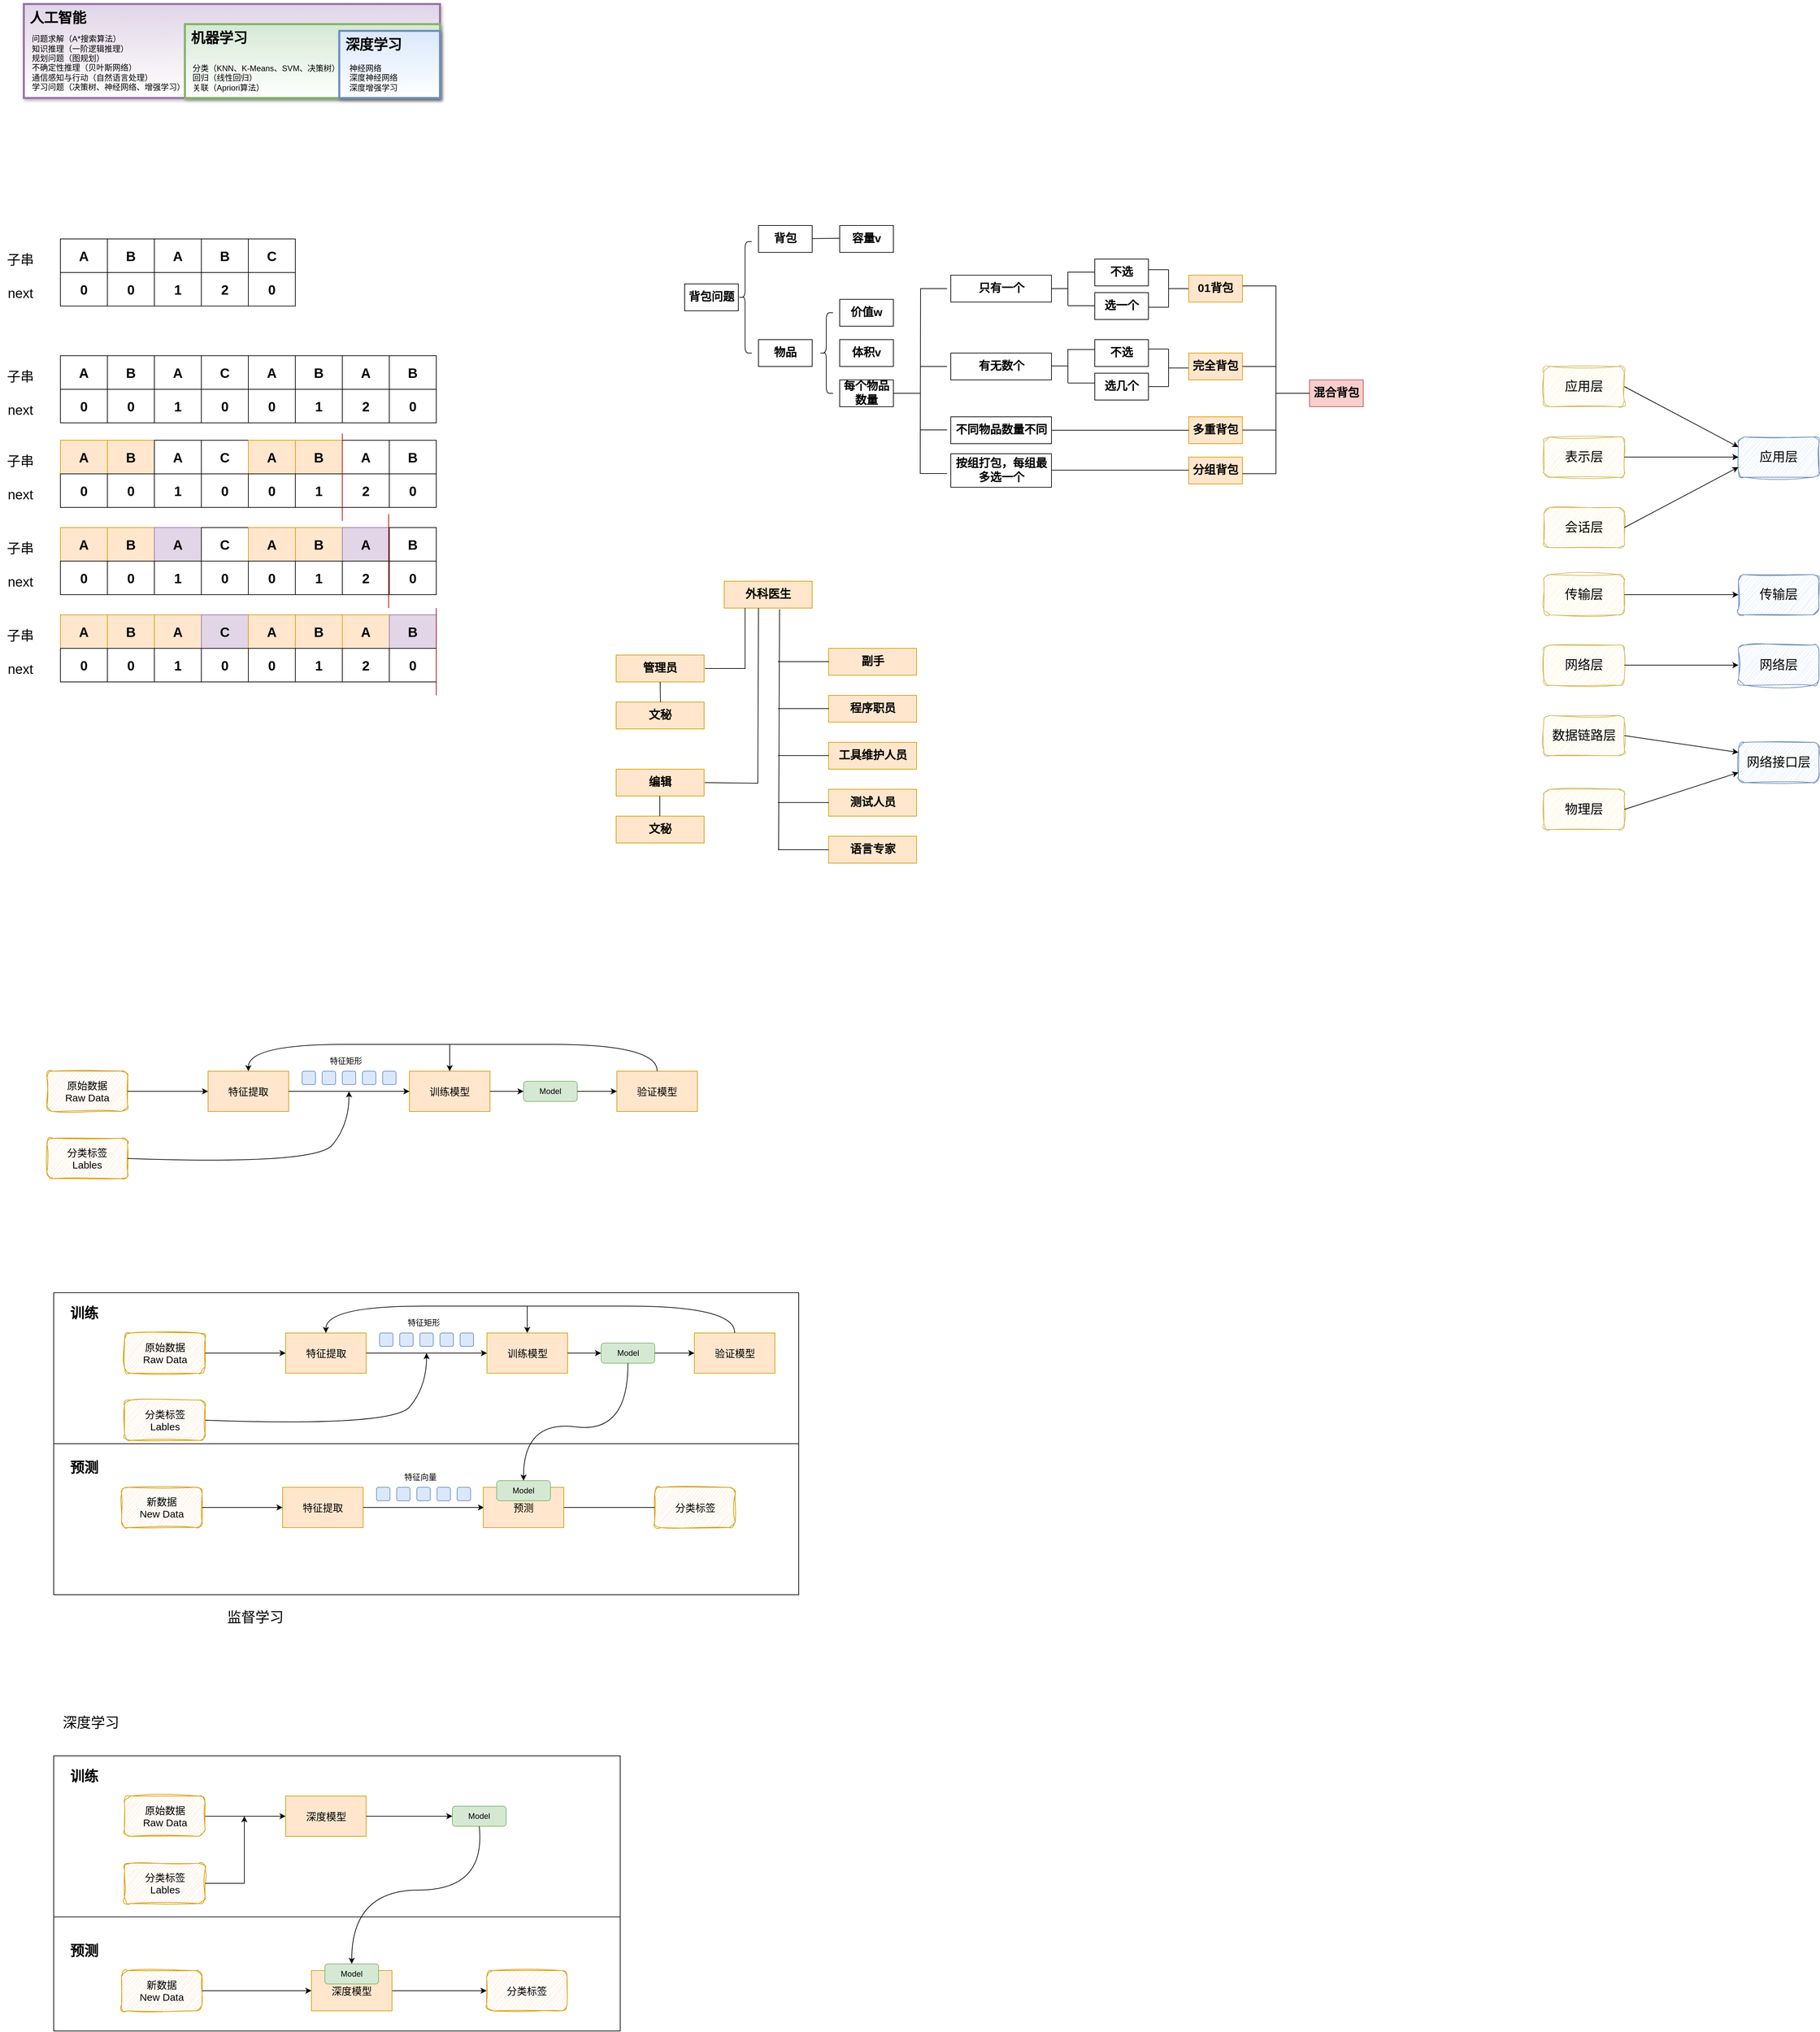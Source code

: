 <mxfile version="24.7.17">
  <diagram name="第 1 页" id="jig5XQP9XCwdvTIta5L3">
    <mxGraphModel dx="891" dy="1258" grid="1" gridSize="10" guides="1" tooltips="1" connect="1" arrows="1" fold="1" page="0" pageScale="1" pageWidth="1169" pageHeight="827" math="0" shadow="0">
      <root>
        <mxCell id="0" />
        <mxCell id="1" parent="0" />
        <mxCell id="a-c-lI692ojfHMqZbVmZ-2" value="&lt;b&gt;&lt;font style=&quot;font-size: 20px;&quot;&gt;A&lt;/font&gt;&lt;/b&gt;" style="rounded=0;whiteSpace=wrap;html=1;" parent="1" vertex="1">
          <mxGeometry x="340" y="280" width="70" height="50" as="geometry" />
        </mxCell>
        <mxCell id="a-c-lI692ojfHMqZbVmZ-3" value="&lt;b&gt;&lt;font style=&quot;font-size: 20px;&quot;&gt;0&lt;/font&gt;&lt;/b&gt;" style="rounded=0;whiteSpace=wrap;html=1;" parent="1" vertex="1">
          <mxGeometry x="340" y="330" width="70" height="50" as="geometry" />
        </mxCell>
        <mxCell id="a-c-lI692ojfHMqZbVmZ-4" value="&lt;b&gt;&lt;font style=&quot;font-size: 20px;&quot;&gt;B&lt;/font&gt;&lt;/b&gt;" style="rounded=0;whiteSpace=wrap;html=1;" parent="1" vertex="1">
          <mxGeometry x="410" y="280" width="70" height="50" as="geometry" />
        </mxCell>
        <mxCell id="a-c-lI692ojfHMqZbVmZ-5" value="&lt;b&gt;&lt;font style=&quot;font-size: 20px;&quot;&gt;0&lt;/font&gt;&lt;/b&gt;" style="rounded=0;whiteSpace=wrap;html=1;" parent="1" vertex="1">
          <mxGeometry x="410" y="330" width="70" height="50" as="geometry" />
        </mxCell>
        <mxCell id="a-c-lI692ojfHMqZbVmZ-6" value="&lt;b&gt;&lt;font style=&quot;font-size: 20px;&quot;&gt;A&lt;/font&gt;&lt;/b&gt;" style="rounded=0;whiteSpace=wrap;html=1;" parent="1" vertex="1">
          <mxGeometry x="480" y="280" width="70" height="50" as="geometry" />
        </mxCell>
        <mxCell id="a-c-lI692ojfHMqZbVmZ-7" value="&lt;b&gt;&lt;font style=&quot;font-size: 20px;&quot;&gt;1&lt;/font&gt;&lt;/b&gt;" style="rounded=0;whiteSpace=wrap;html=1;" parent="1" vertex="1">
          <mxGeometry x="480" y="330" width="70" height="50" as="geometry" />
        </mxCell>
        <mxCell id="a-c-lI692ojfHMqZbVmZ-8" value="&lt;b&gt;&lt;font style=&quot;font-size: 20px;&quot;&gt;B&lt;/font&gt;&lt;/b&gt;" style="rounded=0;whiteSpace=wrap;html=1;" parent="1" vertex="1">
          <mxGeometry x="550" y="280" width="70" height="50" as="geometry" />
        </mxCell>
        <mxCell id="a-c-lI692ojfHMqZbVmZ-9" value="&lt;b&gt;&lt;font style=&quot;font-size: 20px;&quot;&gt;2&lt;/font&gt;&lt;/b&gt;" style="rounded=0;whiteSpace=wrap;html=1;" parent="1" vertex="1">
          <mxGeometry x="550" y="330" width="70" height="50" as="geometry" />
        </mxCell>
        <mxCell id="a-c-lI692ojfHMqZbVmZ-10" value="&lt;b&gt;&lt;font style=&quot;font-size: 20px;&quot;&gt;C&lt;/font&gt;&lt;/b&gt;" style="rounded=0;whiteSpace=wrap;html=1;" parent="1" vertex="1">
          <mxGeometry x="620" y="280" width="70" height="50" as="geometry" />
        </mxCell>
        <mxCell id="a-c-lI692ojfHMqZbVmZ-11" value="&lt;b&gt;&lt;font style=&quot;font-size: 20px;&quot;&gt;0&lt;/font&gt;&lt;/b&gt;" style="rounded=0;whiteSpace=wrap;html=1;" parent="1" vertex="1">
          <mxGeometry x="620" y="330" width="70" height="50" as="geometry" />
        </mxCell>
        <mxCell id="a-c-lI692ojfHMqZbVmZ-14" value="子串" style="text;html=1;align=center;verticalAlign=middle;resizable=0;points=[];autosize=1;strokeColor=none;fillColor=none;fontSize=20;" parent="1" vertex="1">
          <mxGeometry x="250" y="290" width="60" height="40" as="geometry" />
        </mxCell>
        <mxCell id="a-c-lI692ojfHMqZbVmZ-15" value="next" style="text;html=1;align=center;verticalAlign=middle;resizable=0;points=[];autosize=1;strokeColor=none;fillColor=none;fontSize=20;" parent="1" vertex="1">
          <mxGeometry x="250" y="340" width="60" height="40" as="geometry" />
        </mxCell>
        <mxCell id="ZGrVJlca84TRzesFdWJW-1" value="&lt;b&gt;&lt;font style=&quot;font-size: 20px;&quot;&gt;A&lt;/font&gt;&lt;/b&gt;" style="rounded=0;whiteSpace=wrap;html=1;" parent="1" vertex="1">
          <mxGeometry x="340" y="454" width="70" height="50" as="geometry" />
        </mxCell>
        <mxCell id="ZGrVJlca84TRzesFdWJW-2" value="&lt;b&gt;&lt;font style=&quot;font-size: 20px;&quot;&gt;0&lt;/font&gt;&lt;/b&gt;" style="rounded=0;whiteSpace=wrap;html=1;" parent="1" vertex="1">
          <mxGeometry x="340" y="504" width="70" height="50" as="geometry" />
        </mxCell>
        <mxCell id="ZGrVJlca84TRzesFdWJW-3" value="&lt;b&gt;&lt;font style=&quot;font-size: 20px;&quot;&gt;B&lt;/font&gt;&lt;/b&gt;" style="rounded=0;whiteSpace=wrap;html=1;" parent="1" vertex="1">
          <mxGeometry x="410" y="454" width="70" height="50" as="geometry" />
        </mxCell>
        <mxCell id="ZGrVJlca84TRzesFdWJW-4" value="&lt;b&gt;&lt;font style=&quot;font-size: 20px;&quot;&gt;0&lt;/font&gt;&lt;/b&gt;" style="rounded=0;whiteSpace=wrap;html=1;" parent="1" vertex="1">
          <mxGeometry x="410" y="504" width="70" height="50" as="geometry" />
        </mxCell>
        <mxCell id="ZGrVJlca84TRzesFdWJW-5" value="&lt;b&gt;&lt;font style=&quot;font-size: 20px;&quot;&gt;A&lt;/font&gt;&lt;/b&gt;" style="rounded=0;whiteSpace=wrap;html=1;" parent="1" vertex="1">
          <mxGeometry x="480" y="454" width="70" height="50" as="geometry" />
        </mxCell>
        <mxCell id="ZGrVJlca84TRzesFdWJW-6" value="&lt;b&gt;&lt;font style=&quot;font-size: 20px;&quot;&gt;1&lt;/font&gt;&lt;/b&gt;" style="rounded=0;whiteSpace=wrap;html=1;" parent="1" vertex="1">
          <mxGeometry x="480" y="504" width="70" height="50" as="geometry" />
        </mxCell>
        <mxCell id="ZGrVJlca84TRzesFdWJW-7" value="&lt;b&gt;&lt;font style=&quot;font-size: 20px;&quot;&gt;C&lt;/font&gt;&lt;/b&gt;" style="rounded=0;whiteSpace=wrap;html=1;" parent="1" vertex="1">
          <mxGeometry x="550" y="454" width="70" height="50" as="geometry" />
        </mxCell>
        <mxCell id="ZGrVJlca84TRzesFdWJW-8" value="&lt;b&gt;&lt;font style=&quot;font-size: 20px;&quot;&gt;0&lt;/font&gt;&lt;/b&gt;" style="rounded=0;whiteSpace=wrap;html=1;" parent="1" vertex="1">
          <mxGeometry x="550" y="504" width="70" height="50" as="geometry" />
        </mxCell>
        <mxCell id="ZGrVJlca84TRzesFdWJW-9" value="&lt;b&gt;&lt;font style=&quot;font-size: 20px;&quot;&gt;A&lt;/font&gt;&lt;/b&gt;" style="rounded=0;whiteSpace=wrap;html=1;" parent="1" vertex="1">
          <mxGeometry x="620" y="454" width="70" height="50" as="geometry" />
        </mxCell>
        <mxCell id="ZGrVJlca84TRzesFdWJW-10" value="&lt;b&gt;&lt;font style=&quot;font-size: 20px;&quot;&gt;0&lt;/font&gt;&lt;/b&gt;" style="rounded=0;whiteSpace=wrap;html=1;" parent="1" vertex="1">
          <mxGeometry x="620" y="504" width="70" height="50" as="geometry" />
        </mxCell>
        <mxCell id="ZGrVJlca84TRzesFdWJW-11" value="子串" style="text;html=1;align=center;verticalAlign=middle;resizable=0;points=[];autosize=1;strokeColor=none;fillColor=none;fontSize=20;" parent="1" vertex="1">
          <mxGeometry x="250" y="464" width="60" height="40" as="geometry" />
        </mxCell>
        <mxCell id="ZGrVJlca84TRzesFdWJW-12" value="next" style="text;html=1;align=center;verticalAlign=middle;resizable=0;points=[];autosize=1;strokeColor=none;fillColor=none;fontSize=20;" parent="1" vertex="1">
          <mxGeometry x="250" y="514" width="60" height="40" as="geometry" />
        </mxCell>
        <mxCell id="ZGrVJlca84TRzesFdWJW-13" value="&lt;b&gt;&lt;font style=&quot;font-size: 20px;&quot;&gt;B&lt;/font&gt;&lt;/b&gt;" style="rounded=0;whiteSpace=wrap;html=1;" parent="1" vertex="1">
          <mxGeometry x="690" y="454" width="70" height="50" as="geometry" />
        </mxCell>
        <mxCell id="ZGrVJlca84TRzesFdWJW-14" value="&lt;b&gt;&lt;font style=&quot;font-size: 20px;&quot;&gt;1&lt;/font&gt;&lt;/b&gt;" style="rounded=0;whiteSpace=wrap;html=1;" parent="1" vertex="1">
          <mxGeometry x="690" y="504" width="70" height="50" as="geometry" />
        </mxCell>
        <mxCell id="ZGrVJlca84TRzesFdWJW-15" value="&lt;b&gt;&lt;font style=&quot;font-size: 20px;&quot;&gt;A&lt;/font&gt;&lt;/b&gt;" style="rounded=0;whiteSpace=wrap;html=1;" parent="1" vertex="1">
          <mxGeometry x="760" y="454" width="70" height="50" as="geometry" />
        </mxCell>
        <mxCell id="ZGrVJlca84TRzesFdWJW-16" value="&lt;b&gt;&lt;font style=&quot;font-size: 20px;&quot;&gt;2&lt;/font&gt;&lt;/b&gt;" style="rounded=0;whiteSpace=wrap;html=1;" parent="1" vertex="1">
          <mxGeometry x="760" y="504" width="70" height="50" as="geometry" />
        </mxCell>
        <mxCell id="ZGrVJlca84TRzesFdWJW-17" value="&lt;b&gt;&lt;font style=&quot;font-size: 20px;&quot;&gt;B&lt;/font&gt;&lt;/b&gt;" style="rounded=0;whiteSpace=wrap;html=1;" parent="1" vertex="1">
          <mxGeometry x="830" y="454" width="70" height="50" as="geometry" />
        </mxCell>
        <mxCell id="ZGrVJlca84TRzesFdWJW-18" value="&lt;b&gt;&lt;font style=&quot;font-size: 20px;&quot;&gt;0&lt;/font&gt;&lt;/b&gt;" style="rounded=0;whiteSpace=wrap;html=1;" parent="1" vertex="1">
          <mxGeometry x="830" y="504" width="70" height="50" as="geometry" />
        </mxCell>
        <mxCell id="ZGrVJlca84TRzesFdWJW-19" value="&lt;b&gt;&lt;font style=&quot;font-size: 20px;&quot;&gt;A&lt;/font&gt;&lt;/b&gt;" style="rounded=0;whiteSpace=wrap;html=1;fillColor=#ffe6cc;strokeColor=#d79b00;" parent="1" vertex="1">
          <mxGeometry x="340" y="580" width="70" height="50" as="geometry" />
        </mxCell>
        <mxCell id="ZGrVJlca84TRzesFdWJW-20" value="&lt;b&gt;&lt;font style=&quot;font-size: 20px;&quot;&gt;0&lt;/font&gt;&lt;/b&gt;" style="rounded=0;whiteSpace=wrap;html=1;" parent="1" vertex="1">
          <mxGeometry x="340" y="630" width="70" height="50" as="geometry" />
        </mxCell>
        <mxCell id="ZGrVJlca84TRzesFdWJW-21" value="&lt;b&gt;&lt;font style=&quot;font-size: 20px;&quot;&gt;B&lt;/font&gt;&lt;/b&gt;" style="rounded=0;whiteSpace=wrap;html=1;fillColor=#ffe6cc;strokeColor=#d79b00;" parent="1" vertex="1">
          <mxGeometry x="410" y="580" width="70" height="50" as="geometry" />
        </mxCell>
        <mxCell id="ZGrVJlca84TRzesFdWJW-22" value="&lt;b&gt;&lt;font style=&quot;font-size: 20px;&quot;&gt;0&lt;/font&gt;&lt;/b&gt;" style="rounded=0;whiteSpace=wrap;html=1;" parent="1" vertex="1">
          <mxGeometry x="410" y="630" width="70" height="50" as="geometry" />
        </mxCell>
        <mxCell id="ZGrVJlca84TRzesFdWJW-23" value="&lt;b&gt;&lt;font style=&quot;font-size: 20px;&quot;&gt;A&lt;/font&gt;&lt;/b&gt;" style="rounded=0;whiteSpace=wrap;html=1;" parent="1" vertex="1">
          <mxGeometry x="480" y="580" width="70" height="50" as="geometry" />
        </mxCell>
        <mxCell id="ZGrVJlca84TRzesFdWJW-24" value="&lt;b&gt;&lt;font style=&quot;font-size: 20px;&quot;&gt;1&lt;/font&gt;&lt;/b&gt;" style="rounded=0;whiteSpace=wrap;html=1;" parent="1" vertex="1">
          <mxGeometry x="480" y="630" width="70" height="50" as="geometry" />
        </mxCell>
        <mxCell id="ZGrVJlca84TRzesFdWJW-25" value="&lt;b&gt;&lt;font style=&quot;font-size: 20px;&quot;&gt;C&lt;/font&gt;&lt;/b&gt;" style="rounded=0;whiteSpace=wrap;html=1;" parent="1" vertex="1">
          <mxGeometry x="550" y="580" width="70" height="50" as="geometry" />
        </mxCell>
        <mxCell id="ZGrVJlca84TRzesFdWJW-26" value="&lt;b&gt;&lt;font style=&quot;font-size: 20px;&quot;&gt;0&lt;/font&gt;&lt;/b&gt;" style="rounded=0;whiteSpace=wrap;html=1;" parent="1" vertex="1">
          <mxGeometry x="550" y="630" width="70" height="50" as="geometry" />
        </mxCell>
        <mxCell id="ZGrVJlca84TRzesFdWJW-27" value="&lt;b&gt;&lt;font style=&quot;font-size: 20px;&quot;&gt;A&lt;/font&gt;&lt;/b&gt;" style="rounded=0;whiteSpace=wrap;html=1;fillColor=#ffe6cc;strokeColor=#d79b00;" parent="1" vertex="1">
          <mxGeometry x="620" y="580" width="70" height="50" as="geometry" />
        </mxCell>
        <mxCell id="ZGrVJlca84TRzesFdWJW-28" value="&lt;b&gt;&lt;font style=&quot;font-size: 20px;&quot;&gt;0&lt;/font&gt;&lt;/b&gt;" style="rounded=0;whiteSpace=wrap;html=1;" parent="1" vertex="1">
          <mxGeometry x="620" y="630" width="70" height="50" as="geometry" />
        </mxCell>
        <mxCell id="ZGrVJlca84TRzesFdWJW-29" value="子串" style="text;html=1;align=center;verticalAlign=middle;resizable=0;points=[];autosize=1;strokeColor=none;fillColor=none;fontSize=20;" parent="1" vertex="1">
          <mxGeometry x="250" y="590" width="60" height="40" as="geometry" />
        </mxCell>
        <mxCell id="ZGrVJlca84TRzesFdWJW-30" value="next" style="text;html=1;align=center;verticalAlign=middle;resizable=0;points=[];autosize=1;strokeColor=none;fillColor=none;fontSize=20;" parent="1" vertex="1">
          <mxGeometry x="250" y="640" width="60" height="40" as="geometry" />
        </mxCell>
        <mxCell id="ZGrVJlca84TRzesFdWJW-31" value="&lt;b&gt;&lt;font style=&quot;font-size: 20px;&quot;&gt;B&lt;/font&gt;&lt;/b&gt;" style="rounded=0;whiteSpace=wrap;html=1;fillColor=#ffe6cc;strokeColor=#d79b00;" parent="1" vertex="1">
          <mxGeometry x="690" y="580" width="70" height="50" as="geometry" />
        </mxCell>
        <mxCell id="ZGrVJlca84TRzesFdWJW-32" value="&lt;b&gt;&lt;font style=&quot;font-size: 20px;&quot;&gt;1&lt;/font&gt;&lt;/b&gt;" style="rounded=0;whiteSpace=wrap;html=1;" parent="1" vertex="1">
          <mxGeometry x="690" y="630" width="70" height="50" as="geometry" />
        </mxCell>
        <mxCell id="ZGrVJlca84TRzesFdWJW-33" value="&lt;b&gt;&lt;font style=&quot;font-size: 20px;&quot;&gt;A&lt;/font&gt;&lt;/b&gt;" style="rounded=0;whiteSpace=wrap;html=1;" parent="1" vertex="1">
          <mxGeometry x="760" y="580" width="70" height="50" as="geometry" />
        </mxCell>
        <mxCell id="ZGrVJlca84TRzesFdWJW-34" value="&lt;b&gt;&lt;font style=&quot;font-size: 20px;&quot;&gt;2&lt;/font&gt;&lt;/b&gt;" style="rounded=0;whiteSpace=wrap;html=1;" parent="1" vertex="1">
          <mxGeometry x="760" y="630" width="70" height="50" as="geometry" />
        </mxCell>
        <mxCell id="ZGrVJlca84TRzesFdWJW-35" value="&lt;b&gt;&lt;font style=&quot;font-size: 20px;&quot;&gt;B&lt;/font&gt;&lt;/b&gt;" style="rounded=0;whiteSpace=wrap;html=1;" parent="1" vertex="1">
          <mxGeometry x="830" y="580" width="70" height="50" as="geometry" />
        </mxCell>
        <mxCell id="ZGrVJlca84TRzesFdWJW-36" value="&lt;b&gt;&lt;font style=&quot;font-size: 20px;&quot;&gt;0&lt;/font&gt;&lt;/b&gt;" style="rounded=0;whiteSpace=wrap;html=1;" parent="1" vertex="1">
          <mxGeometry x="830" y="630" width="70" height="50" as="geometry" />
        </mxCell>
        <mxCell id="ZGrVJlca84TRzesFdWJW-37" value="" style="endArrow=none;html=1;rounded=0;fillColor=#e51400;strokeColor=#B20000;" parent="1" edge="1">
          <mxGeometry width="50" height="50" relative="1" as="geometry">
            <mxPoint x="760" y="700" as="sourcePoint" />
            <mxPoint x="760" y="570" as="targetPoint" />
          </mxGeometry>
        </mxCell>
        <mxCell id="ZGrVJlca84TRzesFdWJW-38" value="&lt;b&gt;&lt;font style=&quot;font-size: 20px;&quot;&gt;A&lt;/font&gt;&lt;/b&gt;" style="rounded=0;whiteSpace=wrap;html=1;fillColor=#ffe6cc;strokeColor=#d79b00;" parent="1" vertex="1">
          <mxGeometry x="340" y="710" width="70" height="50" as="geometry" />
        </mxCell>
        <mxCell id="ZGrVJlca84TRzesFdWJW-39" value="&lt;b&gt;&lt;font style=&quot;font-size: 20px;&quot;&gt;0&lt;/font&gt;&lt;/b&gt;" style="rounded=0;whiteSpace=wrap;html=1;" parent="1" vertex="1">
          <mxGeometry x="340" y="760" width="70" height="50" as="geometry" />
        </mxCell>
        <mxCell id="ZGrVJlca84TRzesFdWJW-40" value="&lt;b&gt;&lt;font style=&quot;font-size: 20px;&quot;&gt;B&lt;/font&gt;&lt;/b&gt;" style="rounded=0;whiteSpace=wrap;html=1;fillColor=#ffe6cc;strokeColor=#d79b00;" parent="1" vertex="1">
          <mxGeometry x="410" y="710" width="70" height="50" as="geometry" />
        </mxCell>
        <mxCell id="ZGrVJlca84TRzesFdWJW-41" value="&lt;b&gt;&lt;font style=&quot;font-size: 20px;&quot;&gt;0&lt;/font&gt;&lt;/b&gt;" style="rounded=0;whiteSpace=wrap;html=1;" parent="1" vertex="1">
          <mxGeometry x="410" y="760" width="70" height="50" as="geometry" />
        </mxCell>
        <mxCell id="ZGrVJlca84TRzesFdWJW-42" value="&lt;b&gt;&lt;font style=&quot;font-size: 20px;&quot;&gt;A&lt;/font&gt;&lt;/b&gt;" style="rounded=0;whiteSpace=wrap;html=1;fillColor=#e1d5e7;strokeColor=#9673a6;" parent="1" vertex="1">
          <mxGeometry x="480" y="710" width="70" height="50" as="geometry" />
        </mxCell>
        <mxCell id="ZGrVJlca84TRzesFdWJW-43" value="&lt;b&gt;&lt;font style=&quot;font-size: 20px;&quot;&gt;1&lt;/font&gt;&lt;/b&gt;" style="rounded=0;whiteSpace=wrap;html=1;" parent="1" vertex="1">
          <mxGeometry x="480" y="760" width="70" height="50" as="geometry" />
        </mxCell>
        <mxCell id="ZGrVJlca84TRzesFdWJW-44" value="&lt;b&gt;&lt;font style=&quot;font-size: 20px;&quot;&gt;C&lt;/font&gt;&lt;/b&gt;" style="rounded=0;whiteSpace=wrap;html=1;" parent="1" vertex="1">
          <mxGeometry x="550" y="710" width="70" height="50" as="geometry" />
        </mxCell>
        <mxCell id="ZGrVJlca84TRzesFdWJW-45" value="&lt;b&gt;&lt;font style=&quot;font-size: 20px;&quot;&gt;0&lt;/font&gt;&lt;/b&gt;" style="rounded=0;whiteSpace=wrap;html=1;" parent="1" vertex="1">
          <mxGeometry x="550" y="760" width="70" height="50" as="geometry" />
        </mxCell>
        <mxCell id="ZGrVJlca84TRzesFdWJW-46" value="&lt;b&gt;&lt;font style=&quot;font-size: 20px;&quot;&gt;A&lt;/font&gt;&lt;/b&gt;" style="rounded=0;whiteSpace=wrap;html=1;fillColor=#ffe6cc;strokeColor=#d79b00;" parent="1" vertex="1">
          <mxGeometry x="620" y="710" width="70" height="50" as="geometry" />
        </mxCell>
        <mxCell id="ZGrVJlca84TRzesFdWJW-47" value="&lt;b&gt;&lt;font style=&quot;font-size: 20px;&quot;&gt;0&lt;/font&gt;&lt;/b&gt;" style="rounded=0;whiteSpace=wrap;html=1;" parent="1" vertex="1">
          <mxGeometry x="620" y="760" width="70" height="50" as="geometry" />
        </mxCell>
        <mxCell id="ZGrVJlca84TRzesFdWJW-48" value="子串" style="text;html=1;align=center;verticalAlign=middle;resizable=0;points=[];autosize=1;strokeColor=none;fillColor=none;fontSize=20;" parent="1" vertex="1">
          <mxGeometry x="250" y="720" width="60" height="40" as="geometry" />
        </mxCell>
        <mxCell id="ZGrVJlca84TRzesFdWJW-49" value="next" style="text;html=1;align=center;verticalAlign=middle;resizable=0;points=[];autosize=1;strokeColor=none;fillColor=none;fontSize=20;" parent="1" vertex="1">
          <mxGeometry x="250" y="770" width="60" height="40" as="geometry" />
        </mxCell>
        <mxCell id="ZGrVJlca84TRzesFdWJW-50" value="&lt;b&gt;&lt;font style=&quot;font-size: 20px;&quot;&gt;B&lt;/font&gt;&lt;/b&gt;" style="rounded=0;whiteSpace=wrap;html=1;fillColor=#ffe6cc;strokeColor=#d79b00;" parent="1" vertex="1">
          <mxGeometry x="690" y="710" width="70" height="50" as="geometry" />
        </mxCell>
        <mxCell id="ZGrVJlca84TRzesFdWJW-51" value="&lt;b&gt;&lt;font style=&quot;font-size: 20px;&quot;&gt;1&lt;/font&gt;&lt;/b&gt;" style="rounded=0;whiteSpace=wrap;html=1;" parent="1" vertex="1">
          <mxGeometry x="690" y="760" width="70" height="50" as="geometry" />
        </mxCell>
        <mxCell id="ZGrVJlca84TRzesFdWJW-52" value="&lt;b&gt;&lt;font style=&quot;font-size: 20px;&quot;&gt;A&lt;/font&gt;&lt;/b&gt;" style="rounded=0;whiteSpace=wrap;html=1;fillColor=#e1d5e7;strokeColor=#9673a6;" parent="1" vertex="1">
          <mxGeometry x="760" y="710" width="70" height="50" as="geometry" />
        </mxCell>
        <mxCell id="ZGrVJlca84TRzesFdWJW-53" value="&lt;b&gt;&lt;font style=&quot;font-size: 20px;&quot;&gt;2&lt;/font&gt;&lt;/b&gt;" style="rounded=0;whiteSpace=wrap;html=1;" parent="1" vertex="1">
          <mxGeometry x="760" y="760" width="70" height="50" as="geometry" />
        </mxCell>
        <mxCell id="ZGrVJlca84TRzesFdWJW-54" value="&lt;b&gt;&lt;font style=&quot;font-size: 20px;&quot;&gt;B&lt;/font&gt;&lt;/b&gt;" style="rounded=0;whiteSpace=wrap;html=1;" parent="1" vertex="1">
          <mxGeometry x="830" y="710" width="70" height="50" as="geometry" />
        </mxCell>
        <mxCell id="ZGrVJlca84TRzesFdWJW-55" value="&lt;b&gt;&lt;font style=&quot;font-size: 20px;&quot;&gt;0&lt;/font&gt;&lt;/b&gt;" style="rounded=0;whiteSpace=wrap;html=1;" parent="1" vertex="1">
          <mxGeometry x="830" y="760" width="70" height="50" as="geometry" />
        </mxCell>
        <mxCell id="ZGrVJlca84TRzesFdWJW-56" value="" style="endArrow=none;html=1;rounded=0;fillColor=#e51400;strokeColor=#B20000;" parent="1" edge="1">
          <mxGeometry width="50" height="50" relative="1" as="geometry">
            <mxPoint x="829" y="830" as="sourcePoint" />
            <mxPoint x="829" y="690" as="targetPoint" />
          </mxGeometry>
        </mxCell>
        <mxCell id="ZGrVJlca84TRzesFdWJW-57" value="&lt;b&gt;&lt;font style=&quot;font-size: 20px;&quot;&gt;A&lt;/font&gt;&lt;/b&gt;" style="rounded=0;whiteSpace=wrap;html=1;fillColor=#ffe6cc;strokeColor=#d79b00;" parent="1" vertex="1">
          <mxGeometry x="340" y="840" width="70" height="50" as="geometry" />
        </mxCell>
        <mxCell id="ZGrVJlca84TRzesFdWJW-58" value="&lt;b&gt;&lt;font style=&quot;font-size: 20px;&quot;&gt;0&lt;/font&gt;&lt;/b&gt;" style="rounded=0;whiteSpace=wrap;html=1;" parent="1" vertex="1">
          <mxGeometry x="340" y="890" width="70" height="50" as="geometry" />
        </mxCell>
        <mxCell id="ZGrVJlca84TRzesFdWJW-59" value="&lt;b&gt;&lt;font style=&quot;font-size: 20px;&quot;&gt;B&lt;/font&gt;&lt;/b&gt;" style="rounded=0;whiteSpace=wrap;html=1;fillColor=#ffe6cc;strokeColor=#d79b00;" parent="1" vertex="1">
          <mxGeometry x="410" y="840" width="70" height="50" as="geometry" />
        </mxCell>
        <mxCell id="ZGrVJlca84TRzesFdWJW-60" value="&lt;b&gt;&lt;font style=&quot;font-size: 20px;&quot;&gt;0&lt;/font&gt;&lt;/b&gt;" style="rounded=0;whiteSpace=wrap;html=1;" parent="1" vertex="1">
          <mxGeometry x="410" y="890" width="70" height="50" as="geometry" />
        </mxCell>
        <mxCell id="ZGrVJlca84TRzesFdWJW-61" value="&lt;b&gt;&lt;font style=&quot;font-size: 20px;&quot;&gt;A&lt;/font&gt;&lt;/b&gt;" style="rounded=0;whiteSpace=wrap;html=1;fillColor=#ffe6cc;strokeColor=#d79b00;" parent="1" vertex="1">
          <mxGeometry x="480" y="840" width="70" height="50" as="geometry" />
        </mxCell>
        <mxCell id="ZGrVJlca84TRzesFdWJW-62" value="&lt;b&gt;&lt;font style=&quot;font-size: 20px;&quot;&gt;1&lt;/font&gt;&lt;/b&gt;" style="rounded=0;whiteSpace=wrap;html=1;" parent="1" vertex="1">
          <mxGeometry x="480" y="890" width="70" height="50" as="geometry" />
        </mxCell>
        <mxCell id="ZGrVJlca84TRzesFdWJW-63" value="&lt;b&gt;&lt;font style=&quot;font-size: 20px;&quot;&gt;C&lt;/font&gt;&lt;/b&gt;" style="rounded=0;whiteSpace=wrap;html=1;fillColor=#e1d5e7;strokeColor=#9673a6;" parent="1" vertex="1">
          <mxGeometry x="550" y="840" width="70" height="50" as="geometry" />
        </mxCell>
        <mxCell id="ZGrVJlca84TRzesFdWJW-64" value="&lt;b&gt;&lt;font style=&quot;font-size: 20px;&quot;&gt;0&lt;/font&gt;&lt;/b&gt;" style="rounded=0;whiteSpace=wrap;html=1;" parent="1" vertex="1">
          <mxGeometry x="550" y="890" width="70" height="50" as="geometry" />
        </mxCell>
        <mxCell id="ZGrVJlca84TRzesFdWJW-65" value="&lt;b&gt;&lt;font style=&quot;font-size: 20px;&quot;&gt;A&lt;/font&gt;&lt;/b&gt;" style="rounded=0;whiteSpace=wrap;html=1;fillColor=#ffe6cc;strokeColor=#d79b00;" parent="1" vertex="1">
          <mxGeometry x="620" y="840" width="70" height="50" as="geometry" />
        </mxCell>
        <mxCell id="ZGrVJlca84TRzesFdWJW-66" value="&lt;b&gt;&lt;font style=&quot;font-size: 20px;&quot;&gt;0&lt;/font&gt;&lt;/b&gt;" style="rounded=0;whiteSpace=wrap;html=1;" parent="1" vertex="1">
          <mxGeometry x="620" y="890" width="70" height="50" as="geometry" />
        </mxCell>
        <mxCell id="ZGrVJlca84TRzesFdWJW-67" value="子串" style="text;html=1;align=center;verticalAlign=middle;resizable=0;points=[];autosize=1;strokeColor=none;fillColor=none;fontSize=20;" parent="1" vertex="1">
          <mxGeometry x="250" y="850" width="60" height="40" as="geometry" />
        </mxCell>
        <mxCell id="ZGrVJlca84TRzesFdWJW-68" value="next" style="text;html=1;align=center;verticalAlign=middle;resizable=0;points=[];autosize=1;strokeColor=none;fillColor=none;fontSize=20;" parent="1" vertex="1">
          <mxGeometry x="250" y="900" width="60" height="40" as="geometry" />
        </mxCell>
        <mxCell id="ZGrVJlca84TRzesFdWJW-69" value="&lt;b&gt;&lt;font style=&quot;font-size: 20px;&quot;&gt;B&lt;/font&gt;&lt;/b&gt;" style="rounded=0;whiteSpace=wrap;html=1;fillColor=#ffe6cc;strokeColor=#d79b00;" parent="1" vertex="1">
          <mxGeometry x="690" y="840" width="70" height="50" as="geometry" />
        </mxCell>
        <mxCell id="ZGrVJlca84TRzesFdWJW-70" value="&lt;b&gt;&lt;font style=&quot;font-size: 20px;&quot;&gt;1&lt;/font&gt;&lt;/b&gt;" style="rounded=0;whiteSpace=wrap;html=1;" parent="1" vertex="1">
          <mxGeometry x="690" y="890" width="70" height="50" as="geometry" />
        </mxCell>
        <mxCell id="ZGrVJlca84TRzesFdWJW-71" value="&lt;b&gt;&lt;font style=&quot;font-size: 20px;&quot;&gt;A&lt;/font&gt;&lt;/b&gt;" style="rounded=0;whiteSpace=wrap;html=1;fillColor=#ffe6cc;strokeColor=#d79b00;" parent="1" vertex="1">
          <mxGeometry x="760" y="840" width="70" height="50" as="geometry" />
        </mxCell>
        <mxCell id="ZGrVJlca84TRzesFdWJW-72" value="&lt;b&gt;&lt;font style=&quot;font-size: 20px;&quot;&gt;2&lt;/font&gt;&lt;/b&gt;" style="rounded=0;whiteSpace=wrap;html=1;" parent="1" vertex="1">
          <mxGeometry x="760" y="890" width="70" height="50" as="geometry" />
        </mxCell>
        <mxCell id="ZGrVJlca84TRzesFdWJW-73" value="&lt;b&gt;&lt;font style=&quot;font-size: 20px;&quot;&gt;B&lt;/font&gt;&lt;/b&gt;" style="rounded=0;whiteSpace=wrap;html=1;fillColor=#e1d5e7;strokeColor=#9673a6;" parent="1" vertex="1">
          <mxGeometry x="830" y="840" width="70" height="50" as="geometry" />
        </mxCell>
        <mxCell id="ZGrVJlca84TRzesFdWJW-74" value="&lt;b&gt;&lt;font style=&quot;font-size: 20px;&quot;&gt;0&lt;/font&gt;&lt;/b&gt;" style="rounded=0;whiteSpace=wrap;html=1;" parent="1" vertex="1">
          <mxGeometry x="830" y="890" width="70" height="50" as="geometry" />
        </mxCell>
        <mxCell id="ZGrVJlca84TRzesFdWJW-75" value="" style="endArrow=none;html=1;rounded=0;fillColor=#e51400;strokeColor=#B20000;" parent="1" edge="1">
          <mxGeometry width="50" height="50" relative="1" as="geometry">
            <mxPoint x="900" y="960" as="sourcePoint" />
            <mxPoint x="900" y="830" as="targetPoint" />
          </mxGeometry>
        </mxCell>
        <mxCell id="l3WoPUknyc_20ClBkrL5-1" value="&lt;b&gt;&lt;font style=&quot;font-size: 17px;&quot;&gt;背包问题&lt;/font&gt;&lt;/b&gt;" style="whiteSpace=wrap;html=1;" parent="1" vertex="1">
          <mxGeometry x="1270" y="347" width="80" height="40" as="geometry" />
        </mxCell>
        <mxCell id="l3WoPUknyc_20ClBkrL5-3" value="&lt;b&gt;&lt;font style=&quot;font-size: 17px;&quot;&gt;背包&lt;/font&gt;&lt;/b&gt;" style="whiteSpace=wrap;html=1;" parent="1" vertex="1">
          <mxGeometry x="1380" y="260" width="80" height="40" as="geometry" />
        </mxCell>
        <mxCell id="l3WoPUknyc_20ClBkrL5-4" value="&lt;b&gt;&lt;font style=&quot;font-size: 17px;&quot;&gt;物品&lt;/font&gt;&lt;/b&gt;" style="whiteSpace=wrap;html=1;" parent="1" vertex="1">
          <mxGeometry x="1380" y="430" width="80" height="40" as="geometry" />
        </mxCell>
        <mxCell id="l3WoPUknyc_20ClBkrL5-5" value="" style="shape=curlyBracket;whiteSpace=wrap;html=1;rounded=1;labelPosition=left;verticalLabelPosition=middle;align=right;verticalAlign=middle;" parent="1" vertex="1">
          <mxGeometry x="1350" y="284" width="20" height="166" as="geometry" />
        </mxCell>
        <mxCell id="l3WoPUknyc_20ClBkrL5-6" value="&lt;b&gt;&lt;font style=&quot;font-size: 17px;&quot;&gt;价值w&lt;/font&gt;&lt;/b&gt;" style="whiteSpace=wrap;html=1;" parent="1" vertex="1">
          <mxGeometry x="1501" y="370" width="80" height="40" as="geometry" />
        </mxCell>
        <mxCell id="l3WoPUknyc_20ClBkrL5-7" value="&lt;b&gt;&lt;font style=&quot;font-size: 17px;&quot;&gt;体积v&lt;/font&gt;&lt;/b&gt;" style="whiteSpace=wrap;html=1;" parent="1" vertex="1">
          <mxGeometry x="1501" y="430" width="80" height="40" as="geometry" />
        </mxCell>
        <mxCell id="l3WoPUknyc_20ClBkrL5-8" value="" style="shape=curlyBracket;whiteSpace=wrap;html=1;rounded=1;labelPosition=left;verticalLabelPosition=middle;align=right;verticalAlign=middle;" parent="1" vertex="1">
          <mxGeometry x="1471" y="390" width="20" height="120" as="geometry" />
        </mxCell>
        <mxCell id="l3WoPUknyc_20ClBkrL5-9" value="&lt;b&gt;&lt;font style=&quot;font-size: 17px;&quot;&gt;容量v&lt;/font&gt;&lt;/b&gt;" style="whiteSpace=wrap;html=1;" parent="1" vertex="1">
          <mxGeometry x="1501" y="260" width="80" height="40" as="geometry" />
        </mxCell>
        <mxCell id="l3WoPUknyc_20ClBkrL5-11" value="&lt;b&gt;&lt;font style=&quot;font-size: 17px;&quot;&gt;每个物品数量&lt;/font&gt;&lt;/b&gt;" style="whiteSpace=wrap;html=1;" parent="1" vertex="1">
          <mxGeometry x="1501" y="490" width="80" height="40" as="geometry" />
        </mxCell>
        <mxCell id="l3WoPUknyc_20ClBkrL5-12" value="&lt;b&gt;&lt;font style=&quot;font-size: 17px;&quot;&gt;只有一个&lt;/font&gt;&lt;/b&gt;" style="whiteSpace=wrap;html=1;" parent="1" vertex="1">
          <mxGeometry x="1666.5" y="334" width="150" height="40" as="geometry" />
        </mxCell>
        <mxCell id="l3WoPUknyc_20ClBkrL5-15" value="&lt;b&gt;&lt;font style=&quot;font-size: 17px;&quot;&gt;不同物品数量不同&lt;/font&gt;&lt;/b&gt;" style="whiteSpace=wrap;html=1;" parent="1" vertex="1">
          <mxGeometry x="1666.5" y="545" width="150" height="40" as="geometry" />
        </mxCell>
        <mxCell id="l3WoPUknyc_20ClBkrL5-18" value="&lt;b&gt;&lt;font style=&quot;font-size: 17px;&quot;&gt;有无数个&lt;/font&gt;&lt;/b&gt;" style="whiteSpace=wrap;html=1;" parent="1" vertex="1">
          <mxGeometry x="1666.5" y="450" width="150" height="40" as="geometry" />
        </mxCell>
        <mxCell id="SGfuqSxOl_KKEbrOfxLH-2" value="&lt;b&gt;&lt;font style=&quot;font-size: 17px;&quot;&gt;外科医生&lt;/font&gt;&lt;/b&gt;" style="whiteSpace=wrap;html=1;fillColor=#ffe6cc;strokeColor=#d79b00;" parent="1" vertex="1">
          <mxGeometry x="1329" y="790" width="131" height="40" as="geometry" />
        </mxCell>
        <mxCell id="SGfuqSxOl_KKEbrOfxLH-3" value="&lt;b&gt;&lt;font style=&quot;font-size: 17px;&quot;&gt;副手&lt;/font&gt;&lt;/b&gt;" style="whiteSpace=wrap;html=1;fillColor=#ffe6cc;strokeColor=#d79b00;" parent="1" vertex="1">
          <mxGeometry x="1484.5" y="890" width="131" height="40" as="geometry" />
        </mxCell>
        <mxCell id="SGfuqSxOl_KKEbrOfxLH-4" value="&lt;b&gt;&lt;font style=&quot;font-size: 17px;&quot;&gt;程序职员&lt;/font&gt;&lt;/b&gt;" style="whiteSpace=wrap;html=1;fillColor=#ffe6cc;strokeColor=#d79b00;" parent="1" vertex="1">
          <mxGeometry x="1484.5" y="960" width="131" height="40" as="geometry" />
        </mxCell>
        <mxCell id="SGfuqSxOl_KKEbrOfxLH-5" value="&lt;b&gt;&lt;font style=&quot;font-size: 17px;&quot;&gt;工具维护人员&lt;/font&gt;&lt;/b&gt;" style="whiteSpace=wrap;html=1;fillColor=#ffe6cc;strokeColor=#d79b00;" parent="1" vertex="1">
          <mxGeometry x="1484.5" y="1030" width="131" height="40" as="geometry" />
        </mxCell>
        <mxCell id="SGfuqSxOl_KKEbrOfxLH-6" value="&lt;b&gt;&lt;font style=&quot;font-size: 17px;&quot;&gt;测试人员&lt;/font&gt;&lt;/b&gt;" style="whiteSpace=wrap;html=1;fillColor=#ffe6cc;strokeColor=#d79b00;" parent="1" vertex="1">
          <mxGeometry x="1484.5" y="1100" width="131" height="40" as="geometry" />
        </mxCell>
        <mxCell id="SGfuqSxOl_KKEbrOfxLH-7" value="&lt;b&gt;&lt;font style=&quot;font-size: 17px;&quot;&gt;语言专家&lt;/font&gt;&lt;/b&gt;" style="whiteSpace=wrap;html=1;fillColor=#ffe6cc;strokeColor=#d79b00;" parent="1" vertex="1">
          <mxGeometry x="1484.5" y="1170" width="131" height="40" as="geometry" />
        </mxCell>
        <mxCell id="SGfuqSxOl_KKEbrOfxLH-8" value="&lt;b&gt;&lt;font style=&quot;font-size: 17px;&quot;&gt;管理员&lt;/font&gt;&lt;/b&gt;" style="whiteSpace=wrap;html=1;fillColor=#ffe6cc;strokeColor=#d79b00;" parent="1" vertex="1">
          <mxGeometry x="1168" y="900" width="131" height="40" as="geometry" />
        </mxCell>
        <mxCell id="SGfuqSxOl_KKEbrOfxLH-9" value="&lt;b&gt;&lt;font style=&quot;font-size: 17px;&quot;&gt;文秘&lt;/font&gt;&lt;/b&gt;" style="whiteSpace=wrap;html=1;fillColor=#ffe6cc;strokeColor=#d79b00;" parent="1" vertex="1">
          <mxGeometry x="1168" y="970" width="131" height="40" as="geometry" />
        </mxCell>
        <mxCell id="SGfuqSxOl_KKEbrOfxLH-10" value="&lt;b&gt;&lt;font style=&quot;font-size: 17px;&quot;&gt;编辑&lt;/font&gt;&lt;/b&gt;" style="whiteSpace=wrap;html=1;fillColor=#ffe6cc;strokeColor=#d79b00;" parent="1" vertex="1">
          <mxGeometry x="1168" y="1070" width="131" height="40" as="geometry" />
        </mxCell>
        <mxCell id="SGfuqSxOl_KKEbrOfxLH-11" value="&lt;b&gt;&lt;font style=&quot;font-size: 17px;&quot;&gt;文秘&lt;/font&gt;&lt;/b&gt;" style="whiteSpace=wrap;html=1;fillColor=#ffe6cc;strokeColor=#d79b00;" parent="1" vertex="1">
          <mxGeometry x="1168" y="1140" width="131" height="40" as="geometry" />
        </mxCell>
        <mxCell id="SGfuqSxOl_KKEbrOfxLH-12" value="" style="endArrow=none;html=1;rounded=0;entryX=0.5;entryY=1;entryDx=0;entryDy=0;" parent="1" target="SGfuqSxOl_KKEbrOfxLH-8" edge="1">
          <mxGeometry width="50" height="50" relative="1" as="geometry">
            <mxPoint x="1234" y="970" as="sourcePoint" />
            <mxPoint x="1284" y="920" as="targetPoint" />
          </mxGeometry>
        </mxCell>
        <mxCell id="SGfuqSxOl_KKEbrOfxLH-13" value="" style="endArrow=none;html=1;rounded=0;entryX=0.5;entryY=1;entryDx=0;entryDy=0;" parent="1" edge="1">
          <mxGeometry width="50" height="50" relative="1" as="geometry">
            <mxPoint x="1233" y="1140" as="sourcePoint" />
            <mxPoint x="1233" y="1110" as="targetPoint" />
          </mxGeometry>
        </mxCell>
        <mxCell id="SGfuqSxOl_KKEbrOfxLH-14" value="" style="endArrow=none;html=1;rounded=0;" parent="1" edge="1">
          <mxGeometry width="50" height="50" relative="1" as="geometry">
            <mxPoint x="1300" y="920" as="sourcePoint" />
            <mxPoint x="1360" y="830" as="targetPoint" />
            <Array as="points">
              <mxPoint x="1360" y="920" />
            </Array>
          </mxGeometry>
        </mxCell>
        <mxCell id="SGfuqSxOl_KKEbrOfxLH-15" value="" style="endArrow=none;html=1;rounded=0;" parent="1" edge="1">
          <mxGeometry width="50" height="50" relative="1" as="geometry">
            <mxPoint x="1300" y="1090" as="sourcePoint" />
            <mxPoint x="1380" y="830" as="targetPoint" />
            <Array as="points">
              <mxPoint x="1379" y="1091" />
            </Array>
          </mxGeometry>
        </mxCell>
        <mxCell id="SGfuqSxOl_KKEbrOfxLH-17" value="" style="endArrow=none;html=1;rounded=0;entryX=0.629;entryY=1.043;entryDx=0;entryDy=0;entryPerimeter=0;" parent="1" target="SGfuqSxOl_KKEbrOfxLH-2" edge="1">
          <mxGeometry width="50" height="50" relative="1" as="geometry">
            <mxPoint x="1410" y="1190" as="sourcePoint" />
            <mxPoint x="1470" y="1030" as="targetPoint" />
          </mxGeometry>
        </mxCell>
        <mxCell id="SGfuqSxOl_KKEbrOfxLH-18" value="" style="endArrow=none;html=1;rounded=0;entryX=0;entryY=0.5;entryDx=0;entryDy=0;" parent="1" target="SGfuqSxOl_KKEbrOfxLH-7" edge="1">
          <mxGeometry width="50" height="50" relative="1" as="geometry">
            <mxPoint x="1409" y="1190" as="sourcePoint" />
            <mxPoint x="1459" y="1140" as="targetPoint" />
          </mxGeometry>
        </mxCell>
        <mxCell id="SGfuqSxOl_KKEbrOfxLH-19" value="" style="endArrow=none;html=1;rounded=0;entryX=0;entryY=0.5;entryDx=0;entryDy=0;" parent="1" edge="1">
          <mxGeometry width="50" height="50" relative="1" as="geometry">
            <mxPoint x="1409" y="1119.71" as="sourcePoint" />
            <mxPoint x="1485" y="1119.71" as="targetPoint" />
          </mxGeometry>
        </mxCell>
        <mxCell id="SGfuqSxOl_KKEbrOfxLH-20" value="" style="endArrow=none;html=1;rounded=0;entryX=0;entryY=0.5;entryDx=0;entryDy=0;" parent="1" edge="1">
          <mxGeometry width="50" height="50" relative="1" as="geometry">
            <mxPoint x="1409" y="1049.71" as="sourcePoint" />
            <mxPoint x="1485" y="1049.71" as="targetPoint" />
          </mxGeometry>
        </mxCell>
        <mxCell id="SGfuqSxOl_KKEbrOfxLH-21" value="" style="endArrow=none;html=1;rounded=0;entryX=0;entryY=0.5;entryDx=0;entryDy=0;" parent="1" edge="1">
          <mxGeometry width="50" height="50" relative="1" as="geometry">
            <mxPoint x="1409" y="979.71" as="sourcePoint" />
            <mxPoint x="1485" y="979.71" as="targetPoint" />
          </mxGeometry>
        </mxCell>
        <mxCell id="SGfuqSxOl_KKEbrOfxLH-22" value="" style="endArrow=none;html=1;rounded=0;entryX=0;entryY=0.5;entryDx=0;entryDy=0;" parent="1" edge="1">
          <mxGeometry width="50" height="50" relative="1" as="geometry">
            <mxPoint x="1409" y="909.71" as="sourcePoint" />
            <mxPoint x="1485" y="909.71" as="targetPoint" />
          </mxGeometry>
        </mxCell>
        <mxCell id="QRHtOylyenzBnKn_iA9X-1" value="&lt;b&gt;&lt;font style=&quot;font-size: 17px;&quot;&gt;按组打包，每组最多选一个&lt;/font&gt;&lt;/b&gt;" style="whiteSpace=wrap;html=1;" parent="1" vertex="1">
          <mxGeometry x="1666.5" y="600" width="150" height="50" as="geometry" />
        </mxCell>
        <mxCell id="QRHtOylyenzBnKn_iA9X-2" value="&lt;b&gt;&lt;font style=&quot;font-size: 17px;&quot;&gt;不选&lt;/font&gt;&lt;/b&gt;" style="whiteSpace=wrap;html=1;" parent="1" vertex="1">
          <mxGeometry x="1881" y="310" width="80" height="40" as="geometry" />
        </mxCell>
        <mxCell id="QRHtOylyenzBnKn_iA9X-3" value="&lt;b&gt;&lt;font style=&quot;font-size: 17px;&quot;&gt;选一个&lt;/font&gt;&lt;/b&gt;" style="whiteSpace=wrap;html=1;" parent="1" vertex="1">
          <mxGeometry x="1881" y="360" width="80" height="40" as="geometry" />
        </mxCell>
        <mxCell id="QRHtOylyenzBnKn_iA9X-4" value="&lt;b&gt;&lt;font style=&quot;font-size: 17px;&quot;&gt;不选&lt;/font&gt;&lt;/b&gt;" style="whiteSpace=wrap;html=1;" parent="1" vertex="1">
          <mxGeometry x="1881" y="430" width="80" height="40" as="geometry" />
        </mxCell>
        <mxCell id="QRHtOylyenzBnKn_iA9X-5" value="&lt;b&gt;&lt;font style=&quot;font-size: 17px;&quot;&gt;选几个&lt;/font&gt;&lt;/b&gt;" style="whiteSpace=wrap;html=1;" parent="1" vertex="1">
          <mxGeometry x="1881" y="480" width="80" height="40" as="geometry" />
        </mxCell>
        <mxCell id="QRHtOylyenzBnKn_iA9X-6" value="" style="endArrow=none;html=1;rounded=0;" parent="1" edge="1">
          <mxGeometry width="50" height="50" relative="1" as="geometry">
            <mxPoint x="1621" y="630" as="sourcePoint" />
            <mxPoint x="1621.5" y="354" as="targetPoint" />
          </mxGeometry>
        </mxCell>
        <mxCell id="QRHtOylyenzBnKn_iA9X-7" value="" style="endArrow=none;html=1;rounded=0;exitX=1;exitY=0.5;exitDx=0;exitDy=0;" parent="1" source="l3WoPUknyc_20ClBkrL5-11" edge="1">
          <mxGeometry width="50" height="50" relative="1" as="geometry">
            <mxPoint x="1591" y="520" as="sourcePoint" />
            <mxPoint x="1621" y="510" as="targetPoint" />
          </mxGeometry>
        </mxCell>
        <mxCell id="QRHtOylyenzBnKn_iA9X-9" value="" style="endArrow=none;html=1;rounded=0;exitX=1;exitY=0.5;exitDx=0;exitDy=0;" parent="1" edge="1">
          <mxGeometry width="50" height="50" relative="1" as="geometry">
            <mxPoint x="1621" y="354" as="sourcePoint" />
            <mxPoint x="1661" y="354" as="targetPoint" />
          </mxGeometry>
        </mxCell>
        <mxCell id="QRHtOylyenzBnKn_iA9X-10" value="" style="endArrow=none;html=1;rounded=0;exitX=1;exitY=0.5;exitDx=0;exitDy=0;" parent="1" edge="1">
          <mxGeometry width="50" height="50" relative="1" as="geometry">
            <mxPoint x="1621" y="470" as="sourcePoint" />
            <mxPoint x="1661" y="470" as="targetPoint" />
          </mxGeometry>
        </mxCell>
        <mxCell id="QRHtOylyenzBnKn_iA9X-11" value="" style="endArrow=none;html=1;rounded=0;exitX=1;exitY=0.5;exitDx=0;exitDy=0;" parent="1" edge="1">
          <mxGeometry width="50" height="50" relative="1" as="geometry">
            <mxPoint x="1621" y="564.5" as="sourcePoint" />
            <mxPoint x="1661" y="564.5" as="targetPoint" />
          </mxGeometry>
        </mxCell>
        <mxCell id="QRHtOylyenzBnKn_iA9X-12" value="" style="endArrow=none;html=1;rounded=0;exitX=1;exitY=0.5;exitDx=0;exitDy=0;" parent="1" edge="1">
          <mxGeometry width="50" height="50" relative="1" as="geometry">
            <mxPoint x="1621" y="629.5" as="sourcePoint" />
            <mxPoint x="1661" y="629.5" as="targetPoint" />
          </mxGeometry>
        </mxCell>
        <mxCell id="QRHtOylyenzBnKn_iA9X-13" value="" style="endArrow=none;html=1;rounded=0;exitX=1;exitY=0.5;exitDx=0;exitDy=0;" parent="1" edge="1">
          <mxGeometry width="50" height="50" relative="1" as="geometry">
            <mxPoint x="1816.5" y="354" as="sourcePoint" />
            <mxPoint x="1841" y="354" as="targetPoint" />
          </mxGeometry>
        </mxCell>
        <mxCell id="QRHtOylyenzBnKn_iA9X-14" value="" style="endArrow=none;html=1;rounded=0;" parent="1" edge="1">
          <mxGeometry width="50" height="50" relative="1" as="geometry">
            <mxPoint x="1841" y="379" as="sourcePoint" />
            <mxPoint x="1841" y="329" as="targetPoint" />
          </mxGeometry>
        </mxCell>
        <mxCell id="QRHtOylyenzBnKn_iA9X-15" value="" style="endArrow=none;html=1;rounded=0;exitX=1;exitY=0.5;exitDx=0;exitDy=0;" parent="1" edge="1">
          <mxGeometry width="50" height="50" relative="1" as="geometry">
            <mxPoint x="1841" y="329.5" as="sourcePoint" />
            <mxPoint x="1881" y="329.5" as="targetPoint" />
          </mxGeometry>
        </mxCell>
        <mxCell id="QRHtOylyenzBnKn_iA9X-18" value="" style="endArrow=none;html=1;rounded=0;exitX=1;exitY=0.5;exitDx=0;exitDy=0;" parent="1" edge="1">
          <mxGeometry width="50" height="50" relative="1" as="geometry">
            <mxPoint x="1841" y="379.5" as="sourcePoint" />
            <mxPoint x="1881" y="379.5" as="targetPoint" />
          </mxGeometry>
        </mxCell>
        <mxCell id="QRHtOylyenzBnKn_iA9X-23" value="" style="endArrow=none;html=1;rounded=0;exitX=1;exitY=0.5;exitDx=0;exitDy=0;" parent="1" edge="1">
          <mxGeometry width="50" height="50" relative="1" as="geometry">
            <mxPoint x="1816.5" y="469.25" as="sourcePoint" />
            <mxPoint x="1841" y="469.25" as="targetPoint" />
          </mxGeometry>
        </mxCell>
        <mxCell id="QRHtOylyenzBnKn_iA9X-24" value="" style="endArrow=none;html=1;rounded=0;" parent="1" edge="1">
          <mxGeometry width="50" height="50" relative="1" as="geometry">
            <mxPoint x="1841" y="494.25" as="sourcePoint" />
            <mxPoint x="1841" y="444.25" as="targetPoint" />
          </mxGeometry>
        </mxCell>
        <mxCell id="QRHtOylyenzBnKn_iA9X-25" value="" style="endArrow=none;html=1;rounded=0;exitX=1;exitY=0.5;exitDx=0;exitDy=0;" parent="1" edge="1">
          <mxGeometry width="50" height="50" relative="1" as="geometry">
            <mxPoint x="1841" y="444.75" as="sourcePoint" />
            <mxPoint x="1881" y="444.75" as="targetPoint" />
          </mxGeometry>
        </mxCell>
        <mxCell id="QRHtOylyenzBnKn_iA9X-26" value="" style="endArrow=none;html=1;rounded=0;exitX=1;exitY=0.5;exitDx=0;exitDy=0;" parent="1" edge="1">
          <mxGeometry width="50" height="50" relative="1" as="geometry">
            <mxPoint x="1841" y="494.75" as="sourcePoint" />
            <mxPoint x="1881" y="494.75" as="targetPoint" />
          </mxGeometry>
        </mxCell>
        <mxCell id="QRHtOylyenzBnKn_iA9X-28" value="" style="endArrow=none;html=1;rounded=0;" parent="1" edge="1">
          <mxGeometry width="50" height="50" relative="1" as="geometry">
            <mxPoint x="1991" y="381.8" as="sourcePoint" />
            <mxPoint x="1991" y="325.8" as="targetPoint" />
          </mxGeometry>
        </mxCell>
        <mxCell id="QRHtOylyenzBnKn_iA9X-29" value="" style="endArrow=none;html=1;rounded=0;exitX=1;exitY=0.5;exitDx=0;exitDy=0;" parent="1" edge="1">
          <mxGeometry width="50" height="50" relative="1" as="geometry">
            <mxPoint x="1961" y="325.8" as="sourcePoint" />
            <mxPoint x="1991" y="325.8" as="targetPoint" />
          </mxGeometry>
        </mxCell>
        <mxCell id="QRHtOylyenzBnKn_iA9X-30" value="" style="endArrow=none;html=1;rounded=0;exitX=1;exitY=0.5;exitDx=0;exitDy=0;" parent="1" edge="1">
          <mxGeometry width="50" height="50" relative="1" as="geometry">
            <mxPoint x="1991" y="354" as="sourcePoint" />
            <mxPoint x="2021" y="354" as="targetPoint" />
          </mxGeometry>
        </mxCell>
        <mxCell id="QRHtOylyenzBnKn_iA9X-31" value="" style="endArrow=none;html=1;rounded=0;exitX=1;exitY=0.5;exitDx=0;exitDy=0;" parent="1" edge="1">
          <mxGeometry width="50" height="50" relative="1" as="geometry">
            <mxPoint x="1961" y="381.8" as="sourcePoint" />
            <mxPoint x="1991" y="381.8" as="targetPoint" />
          </mxGeometry>
        </mxCell>
        <mxCell id="QRHtOylyenzBnKn_iA9X-32" value="" style="endArrow=none;html=1;rounded=0;" parent="1" edge="1">
          <mxGeometry width="50" height="50" relative="1" as="geometry">
            <mxPoint x="1991" y="500" as="sourcePoint" />
            <mxPoint x="1991" y="444" as="targetPoint" />
          </mxGeometry>
        </mxCell>
        <mxCell id="QRHtOylyenzBnKn_iA9X-33" value="" style="endArrow=none;html=1;rounded=0;exitX=1;exitY=0.5;exitDx=0;exitDy=0;" parent="1" edge="1">
          <mxGeometry width="50" height="50" relative="1" as="geometry">
            <mxPoint x="1961" y="444" as="sourcePoint" />
            <mxPoint x="1991" y="444" as="targetPoint" />
          </mxGeometry>
        </mxCell>
        <mxCell id="QRHtOylyenzBnKn_iA9X-34" value="" style="endArrow=none;html=1;rounded=0;exitX=1;exitY=0.5;exitDx=0;exitDy=0;" parent="1" edge="1">
          <mxGeometry width="50" height="50" relative="1" as="geometry">
            <mxPoint x="1991" y="472.2" as="sourcePoint" />
            <mxPoint x="2021" y="472.2" as="targetPoint" />
          </mxGeometry>
        </mxCell>
        <mxCell id="QRHtOylyenzBnKn_iA9X-35" value="" style="endArrow=none;html=1;rounded=0;exitX=1;exitY=0.5;exitDx=0;exitDy=0;" parent="1" edge="1">
          <mxGeometry width="50" height="50" relative="1" as="geometry">
            <mxPoint x="1961" y="500" as="sourcePoint" />
            <mxPoint x="1991" y="500" as="targetPoint" />
          </mxGeometry>
        </mxCell>
        <mxCell id="QRHtOylyenzBnKn_iA9X-36" value="&lt;b&gt;&lt;font style=&quot;font-size: 17px;&quot;&gt;01背包&lt;/font&gt;&lt;/b&gt;" style="whiteSpace=wrap;html=1;fillColor=#ffe6cc;strokeColor=#d79b00;" parent="1" vertex="1">
          <mxGeometry x="2021" y="334" width="80" height="40" as="geometry" />
        </mxCell>
        <mxCell id="QRHtOylyenzBnKn_iA9X-37" value="&lt;b&gt;&lt;font style=&quot;font-size: 17px;&quot;&gt;完全背包&lt;/font&gt;&lt;/b&gt;" style="whiteSpace=wrap;html=1;fillColor=#ffe6cc;strokeColor=#d79b00;" parent="1" vertex="1">
          <mxGeometry x="2021" y="450" width="80" height="40" as="geometry" />
        </mxCell>
        <mxCell id="QRHtOylyenzBnKn_iA9X-38" value="&lt;b&gt;&lt;font style=&quot;font-size: 17px;&quot;&gt;多重背包&lt;/font&gt;&lt;/b&gt;" style="whiteSpace=wrap;html=1;fillColor=#ffe6cc;strokeColor=#d79b00;" parent="1" vertex="1">
          <mxGeometry x="2021" y="545" width="80" height="40" as="geometry" />
        </mxCell>
        <mxCell id="QRHtOylyenzBnKn_iA9X-39" value="&lt;b&gt;&lt;font style=&quot;font-size: 17px;&quot;&gt;分组背包&lt;/font&gt;&lt;/b&gt;" style="whiteSpace=wrap;html=1;fillColor=#ffe6cc;strokeColor=#d79b00;" parent="1" vertex="1">
          <mxGeometry x="2021" y="605" width="80" height="40" as="geometry" />
        </mxCell>
        <mxCell id="QRHtOylyenzBnKn_iA9X-40" value="" style="endArrow=none;html=1;rounded=0;" parent="1" edge="1">
          <mxGeometry width="50" height="50" relative="1" as="geometry">
            <mxPoint x="1460" y="279.47" as="sourcePoint" />
            <mxPoint x="1501" y="279" as="targetPoint" />
          </mxGeometry>
        </mxCell>
        <mxCell id="QRHtOylyenzBnKn_iA9X-41" value="" style="endArrow=none;html=1;rounded=0;entryX=0;entryY=0.5;entryDx=0;entryDy=0;" parent="1" target="QRHtOylyenzBnKn_iA9X-38" edge="1">
          <mxGeometry width="50" height="50" relative="1" as="geometry">
            <mxPoint x="1816.5" y="564.94" as="sourcePoint" />
            <mxPoint x="1857.5" y="564.47" as="targetPoint" />
          </mxGeometry>
        </mxCell>
        <mxCell id="QRHtOylyenzBnKn_iA9X-42" value="" style="endArrow=none;html=1;rounded=0;entryX=0;entryY=0.5;entryDx=0;entryDy=0;" parent="1" edge="1">
          <mxGeometry width="50" height="50" relative="1" as="geometry">
            <mxPoint x="1816.5" y="624.47" as="sourcePoint" />
            <mxPoint x="2021" y="624.53" as="targetPoint" />
          </mxGeometry>
        </mxCell>
        <mxCell id="QRHtOylyenzBnKn_iA9X-43" value="&lt;b&gt;&lt;font style=&quot;font-size: 17px;&quot;&gt;混合背包&lt;/font&gt;&lt;/b&gt;" style="whiteSpace=wrap;html=1;fillColor=#f8cecc;strokeColor=#b85450;" parent="1" vertex="1">
          <mxGeometry x="2201" y="490" width="80" height="40" as="geometry" />
        </mxCell>
        <mxCell id="QRHtOylyenzBnKn_iA9X-44" value="" style="endArrow=none;html=1;rounded=0;" parent="1" edge="1">
          <mxGeometry width="50" height="50" relative="1" as="geometry">
            <mxPoint x="2151" y="630" as="sourcePoint" />
            <mxPoint x="2151" y="350" as="targetPoint" />
          </mxGeometry>
        </mxCell>
        <mxCell id="QRHtOylyenzBnKn_iA9X-45" value="" style="endArrow=none;html=1;rounded=0;" parent="1" source="QRHtOylyenzBnKn_iA9X-37" edge="1">
          <mxGeometry width="50" height="50" relative="1" as="geometry">
            <mxPoint x="2121" y="470" as="sourcePoint" />
            <mxPoint x="2151" y="470" as="targetPoint" />
          </mxGeometry>
        </mxCell>
        <mxCell id="QRHtOylyenzBnKn_iA9X-46" value="" style="endArrow=none;html=1;rounded=0;exitX=1;exitY=0.5;exitDx=0;exitDy=0;entryX=0;entryY=0.5;entryDx=0;entryDy=0;" parent="1" target="QRHtOylyenzBnKn_iA9X-43" edge="1">
          <mxGeometry width="50" height="50" relative="1" as="geometry">
            <mxPoint x="2151" y="509.95" as="sourcePoint" />
            <mxPoint x="2181" y="509.95" as="targetPoint" />
          </mxGeometry>
        </mxCell>
        <mxCell id="QRHtOylyenzBnKn_iA9X-48" value="" style="endArrow=none;html=1;rounded=0;" parent="1" edge="1">
          <mxGeometry width="50" height="50" relative="1" as="geometry">
            <mxPoint x="2101" y="564.75" as="sourcePoint" />
            <mxPoint x="2151" y="564.75" as="targetPoint" />
          </mxGeometry>
        </mxCell>
        <mxCell id="QRHtOylyenzBnKn_iA9X-49" value="" style="endArrow=none;html=1;rounded=0;" parent="1" edge="1">
          <mxGeometry width="50" height="50" relative="1" as="geometry">
            <mxPoint x="2101" y="350" as="sourcePoint" />
            <mxPoint x="2151" y="350" as="targetPoint" />
          </mxGeometry>
        </mxCell>
        <mxCell id="QRHtOylyenzBnKn_iA9X-50" value="" style="endArrow=none;html=1;rounded=0;" parent="1" edge="1">
          <mxGeometry width="50" height="50" relative="1" as="geometry">
            <mxPoint x="2101" y="629.75" as="sourcePoint" />
            <mxPoint x="2151" y="629.75" as="targetPoint" />
          </mxGeometry>
        </mxCell>
        <mxCell id="erhxxaPpzJqBhpPlQXp3-4" value="" style="rounded=0;whiteSpace=wrap;html=1;fillStyle=auto;shadow=1;strokeWidth=3;fillColor=#e1d5e7;strokeColor=#9673a6;gradientDirection=south;gradientColor=#FFFFFF;" parent="1" vertex="1">
          <mxGeometry x="285.5" y="-70" width="620" height="140" as="geometry" />
        </mxCell>
        <mxCell id="erhxxaPpzJqBhpPlQXp3-5" value="&lt;font style=&quot;font-size: 21px;&quot;&gt;人工智能&lt;/font&gt;" style="text;strokeColor=none;fillColor=none;html=1;fontSize=24;fontStyle=1;verticalAlign=middle;align=center;" parent="1" vertex="1">
          <mxGeometry x="285.5" y="-70" width="100" height="40" as="geometry" />
        </mxCell>
        <mxCell id="erhxxaPpzJqBhpPlQXp3-6" value="&lt;div style=&quot;text-align: left;&quot;&gt;&lt;span style=&quot;background-color: initial;&quot;&gt;问题求解（A*搜索算法）&lt;/span&gt;&lt;/div&gt;&lt;div style=&quot;text-align: left;&quot;&gt;知识推理（一阶逻辑推理）&lt;/div&gt;&lt;div style=&quot;text-align: left;&quot;&gt;规划问题（图规划）&lt;/div&gt;&lt;div style=&quot;text-align: left;&quot;&gt;不确定性推理（贝叶斯网络）&lt;/div&gt;&lt;div style=&quot;text-align: left;&quot;&gt;通信感知与行动（自然语言处理）&lt;/div&gt;&lt;div style=&quot;text-align: left;&quot;&gt;学习问题（决策树、神经网络、增强学习）&lt;/div&gt;&lt;div style=&quot;text-align: left;&quot;&gt;&lt;br&gt;&lt;/div&gt;" style="text;html=1;align=center;verticalAlign=middle;resizable=0;points=[];autosize=1;strokeColor=none;fillColor=none;" parent="1" vertex="1">
          <mxGeometry x="285.5" y="-30" width="250" height="110" as="geometry" />
        </mxCell>
        <mxCell id="erhxxaPpzJqBhpPlQXp3-8" value="" style="rounded=0;whiteSpace=wrap;html=1;fillStyle=auto;shadow=1;strokeWidth=3;fillColor=#d5e8d4;strokeColor=#82b366;gradientColor=#FFFFFF;" parent="1" vertex="1">
          <mxGeometry x="525.5" y="-40" width="380" height="110" as="geometry" />
        </mxCell>
        <mxCell id="erhxxaPpzJqBhpPlQXp3-9" value="&lt;font style=&quot;font-size: 21px;&quot;&gt;机器学习&lt;/font&gt;" style="text;strokeColor=none;fillColor=none;html=1;fontSize=24;fontStyle=1;verticalAlign=middle;align=center;" parent="1" vertex="1">
          <mxGeometry x="525.5" y="-40" width="100" height="40" as="geometry" />
        </mxCell>
        <mxCell id="erhxxaPpzJqBhpPlQXp3-10" value="&lt;div style=&quot;text-align: left;&quot;&gt;分类（KNN、K-Means、SVM、决策树）&lt;/div&gt;&lt;div style=&quot;text-align: left;&quot;&gt;回归（线性回归）&lt;/div&gt;&lt;div style=&quot;text-align: left;&quot;&gt;关联（Apriori算法）&lt;/div&gt;" style="text;html=1;align=center;verticalAlign=middle;resizable=0;points=[];autosize=1;strokeColor=none;fillColor=none;" parent="1" vertex="1">
          <mxGeometry x="525.5" y="10" width="240" height="60" as="geometry" />
        </mxCell>
        <mxCell id="erhxxaPpzJqBhpPlQXp3-11" value="" style="rounded=0;whiteSpace=wrap;html=1;fillStyle=auto;shadow=1;strokeWidth=3;fillColor=#dae8fc;strokeColor=#6c8ebf;gradientColor=#FFFFFF;" parent="1" vertex="1">
          <mxGeometry x="755.5" y="-30" width="150" height="100" as="geometry" />
        </mxCell>
        <mxCell id="erhxxaPpzJqBhpPlQXp3-12" value="&lt;font style=&quot;font-size: 21px;&quot;&gt;深度学习&lt;/font&gt;" style="text;strokeColor=none;fillColor=none;html=1;fontSize=24;fontStyle=1;verticalAlign=middle;align=center;" parent="1" vertex="1">
          <mxGeometry x="755.5" y="-30" width="100" height="40" as="geometry" />
        </mxCell>
        <mxCell id="erhxxaPpzJqBhpPlQXp3-13" value="&lt;div style=&quot;text-align: left;&quot;&gt;神经网络&lt;/div&gt;&lt;div style=&quot;text-align: left;&quot;&gt;深度神经网络&lt;/div&gt;&lt;div style=&quot;text-align: left;&quot;&gt;深度增强学习&lt;/div&gt;" style="text;html=1;align=center;verticalAlign=middle;resizable=0;points=[];autosize=1;strokeColor=none;fillColor=none;" parent="1" vertex="1">
          <mxGeometry x="755.5" y="10" width="100" height="60" as="geometry" />
        </mxCell>
        <mxCell id="erhxxaPpzJqBhpPlQXp3-14" value="" style="rounded=0;whiteSpace=wrap;html=1;" parent="1" vertex="1">
          <mxGeometry x="330" y="1850" width="1110" height="450" as="geometry" />
        </mxCell>
        <mxCell id="erhxxaPpzJqBhpPlQXp3-15" value="" style="endArrow=none;html=1;rounded=0;exitX=0;exitY=0.5;exitDx=0;exitDy=0;entryX=1;entryY=0.5;entryDx=0;entryDy=0;" parent="1" source="erhxxaPpzJqBhpPlQXp3-14" target="erhxxaPpzJqBhpPlQXp3-14" edge="1">
          <mxGeometry width="50" height="50" relative="1" as="geometry">
            <mxPoint x="700" y="2080" as="sourcePoint" />
            <mxPoint x="750" y="2030" as="targetPoint" />
          </mxGeometry>
        </mxCell>
        <mxCell id="erhxxaPpzJqBhpPlQXp3-16" value="&lt;b&gt;&lt;font style=&quot;font-size: 21px;&quot;&gt;训练&lt;/font&gt;&lt;/b&gt;" style="text;html=1;align=center;verticalAlign=middle;resizable=0;points=[];autosize=1;strokeColor=none;fillColor=none;" parent="1" vertex="1">
          <mxGeometry x="340" y="1860" width="70" height="40" as="geometry" />
        </mxCell>
        <mxCell id="erhxxaPpzJqBhpPlQXp3-17" value="&lt;b&gt;&lt;font style=&quot;font-size: 21px;&quot;&gt;预测&lt;/font&gt;&lt;/b&gt;" style="text;html=1;align=center;verticalAlign=middle;resizable=0;points=[];autosize=1;strokeColor=none;fillColor=none;" parent="1" vertex="1">
          <mxGeometry x="340" y="2090" width="70" height="40" as="geometry" />
        </mxCell>
        <mxCell id="erhxxaPpzJqBhpPlQXp3-18" value="&lt;font style=&quot;font-size: 15px;&quot;&gt;原始数据&lt;/font&gt;&lt;div style=&quot;font-size: 15px;&quot;&gt;&lt;font style=&quot;font-size: 15px;&quot;&gt;Raw Data&lt;/font&gt;&lt;/div&gt;" style="rounded=1;whiteSpace=wrap;html=1;fillColor=#ffe6cc;strokeColor=#d79b00;glass=0;sketch=1;curveFitting=1;jiggle=2;" parent="1" vertex="1">
          <mxGeometry x="320" y="1520" width="120" height="60" as="geometry" />
        </mxCell>
        <mxCell id="erhxxaPpzJqBhpPlQXp3-19" value="&lt;span style=&quot;font-size: 15px;&quot;&gt;分类标签&lt;/span&gt;&lt;br&gt;&lt;div style=&quot;font-size: 15px;&quot;&gt;Lables&lt;/div&gt;" style="rounded=1;whiteSpace=wrap;html=1;fillColor=#ffe6cc;strokeColor=#d79b00;glass=0;sketch=1;curveFitting=1;jiggle=2;" parent="1" vertex="1">
          <mxGeometry x="320" y="1620" width="120" height="60" as="geometry" />
        </mxCell>
        <mxCell id="erhxxaPpzJqBhpPlQXp3-20" value="&lt;span style=&quot;font-size: 15px;&quot;&gt;特征提取&lt;/span&gt;" style="rounded=0;whiteSpace=wrap;html=1;fillColor=#ffe6cc;strokeColor=#d79b00;" parent="1" vertex="1">
          <mxGeometry x="560" y="1520" width="120" height="60" as="geometry" />
        </mxCell>
        <mxCell id="erhxxaPpzJqBhpPlQXp3-21" value="" style="endArrow=classic;html=1;rounded=0;exitX=1;exitY=0.5;exitDx=0;exitDy=0;entryX=0;entryY=0.5;entryDx=0;entryDy=0;" parent="1" source="erhxxaPpzJqBhpPlQXp3-18" target="erhxxaPpzJqBhpPlQXp3-20" edge="1">
          <mxGeometry width="50" height="50" relative="1" as="geometry">
            <mxPoint x="540" y="1670" as="sourcePoint" />
            <mxPoint x="590" y="1620" as="targetPoint" />
          </mxGeometry>
        </mxCell>
        <mxCell id="erhxxaPpzJqBhpPlQXp3-22" value="&lt;span style=&quot;font-size: 15px;&quot;&gt;训练模型&lt;/span&gt;" style="rounded=0;whiteSpace=wrap;html=1;fillColor=#ffe6cc;strokeColor=#d79b00;" parent="1" vertex="1">
          <mxGeometry x="860" y="1520" width="120" height="60" as="geometry" />
        </mxCell>
        <mxCell id="erhxxaPpzJqBhpPlQXp3-23" value="" style="endArrow=classic;html=1;rounded=0;exitX=1;exitY=0.5;exitDx=0;exitDy=0;entryX=0;entryY=0.5;entryDx=0;entryDy=0;" parent="1" source="erhxxaPpzJqBhpPlQXp3-20" target="erhxxaPpzJqBhpPlQXp3-22" edge="1">
          <mxGeometry width="50" height="50" relative="1" as="geometry">
            <mxPoint x="740" y="1550" as="sourcePoint" />
            <mxPoint x="790" y="1500" as="targetPoint" />
          </mxGeometry>
        </mxCell>
        <mxCell id="erhxxaPpzJqBhpPlQXp3-24" value="" style="whiteSpace=wrap;html=1;aspect=fixed;rounded=1;fillColor=#dae8fc;strokeColor=#6c8ebf;" parent="1" vertex="1">
          <mxGeometry x="700" y="1520" width="20" height="20" as="geometry" />
        </mxCell>
        <mxCell id="erhxxaPpzJqBhpPlQXp3-25" value="" style="whiteSpace=wrap;html=1;aspect=fixed;rounded=1;fillColor=#dae8fc;strokeColor=#6c8ebf;" parent="1" vertex="1">
          <mxGeometry x="730" y="1520" width="20" height="20" as="geometry" />
        </mxCell>
        <mxCell id="erhxxaPpzJqBhpPlQXp3-26" value="" style="whiteSpace=wrap;html=1;aspect=fixed;rounded=1;fillColor=#dae8fc;strokeColor=#6c8ebf;" parent="1" vertex="1">
          <mxGeometry x="760" y="1520" width="20" height="20" as="geometry" />
        </mxCell>
        <mxCell id="erhxxaPpzJqBhpPlQXp3-28" value="" style="whiteSpace=wrap;html=1;aspect=fixed;rounded=1;fillColor=#dae8fc;strokeColor=#6c8ebf;" parent="1" vertex="1">
          <mxGeometry x="790" y="1520" width="20" height="20" as="geometry" />
        </mxCell>
        <mxCell id="erhxxaPpzJqBhpPlQXp3-29" value="" style="whiteSpace=wrap;html=1;aspect=fixed;rounded=1;fillColor=#dae8fc;strokeColor=#6c8ebf;" parent="1" vertex="1">
          <mxGeometry x="820" y="1520" width="20" height="20" as="geometry" />
        </mxCell>
        <mxCell id="erhxxaPpzJqBhpPlQXp3-30" value="特征矩形" style="text;html=1;align=center;verticalAlign=middle;resizable=0;points=[];autosize=1;strokeColor=none;fillColor=none;" parent="1" vertex="1">
          <mxGeometry x="730" y="1490" width="70" height="30" as="geometry" />
        </mxCell>
        <mxCell id="erhxxaPpzJqBhpPlQXp3-31" value="Model" style="rounded=1;whiteSpace=wrap;html=1;fillColor=#d5e8d4;strokeColor=#82b366;" parent="1" vertex="1">
          <mxGeometry x="1030" y="1535" width="80" height="30" as="geometry" />
        </mxCell>
        <mxCell id="erhxxaPpzJqBhpPlQXp3-32" value="" style="endArrow=classic;html=1;rounded=0;exitX=1;exitY=0.5;exitDx=0;exitDy=0;entryX=0;entryY=0.5;entryDx=0;entryDy=0;" parent="1" source="erhxxaPpzJqBhpPlQXp3-22" target="erhxxaPpzJqBhpPlQXp3-31" edge="1">
          <mxGeometry width="50" height="50" relative="1" as="geometry">
            <mxPoint x="1000" y="1630" as="sourcePoint" />
            <mxPoint x="1050" y="1580" as="targetPoint" />
          </mxGeometry>
        </mxCell>
        <mxCell id="erhxxaPpzJqBhpPlQXp3-33" value="&lt;span style=&quot;font-size: 15px;&quot;&gt;验证模型&lt;/span&gt;" style="rounded=0;whiteSpace=wrap;html=1;fillColor=#ffe6cc;strokeColor=#d79b00;" parent="1" vertex="1">
          <mxGeometry x="1169" y="1520" width="120" height="60" as="geometry" />
        </mxCell>
        <mxCell id="erhxxaPpzJqBhpPlQXp3-34" value="" style="endArrow=classic;html=1;rounded=0;exitX=1;exitY=0.5;exitDx=0;exitDy=0;entryX=0;entryY=0.5;entryDx=0;entryDy=0;" parent="1" source="erhxxaPpzJqBhpPlQXp3-31" target="erhxxaPpzJqBhpPlQXp3-33" edge="1">
          <mxGeometry width="50" height="50" relative="1" as="geometry">
            <mxPoint x="1100" y="1590" as="sourcePoint" />
            <mxPoint x="1150" y="1540" as="targetPoint" />
          </mxGeometry>
        </mxCell>
        <mxCell id="erhxxaPpzJqBhpPlQXp3-35" value="" style="curved=1;endArrow=classic;html=1;rounded=0;exitX=1;exitY=0.5;exitDx=0;exitDy=0;" parent="1" source="erhxxaPpzJqBhpPlQXp3-19" edge="1">
          <mxGeometry width="50" height="50" relative="1" as="geometry">
            <mxPoint x="660" y="1650" as="sourcePoint" />
            <mxPoint x="770" y="1550" as="targetPoint" />
            <Array as="points">
              <mxPoint x="720" y="1660" />
              <mxPoint x="770" y="1600" />
            </Array>
          </mxGeometry>
        </mxCell>
        <mxCell id="erhxxaPpzJqBhpPlQXp3-36" value="" style="curved=1;endArrow=classic;html=1;rounded=0;exitX=0.5;exitY=0;exitDx=0;exitDy=0;entryX=0.5;entryY=0;entryDx=0;entryDy=0;" parent="1" source="erhxxaPpzJqBhpPlQXp3-33" target="erhxxaPpzJqBhpPlQXp3-20" edge="1">
          <mxGeometry width="50" height="50" relative="1" as="geometry">
            <mxPoint x="860" y="1400" as="sourcePoint" />
            <mxPoint x="910" y="1350" as="targetPoint" />
            <Array as="points">
              <mxPoint x="1230" y="1480" />
              <mxPoint x="910" y="1480" />
              <mxPoint x="620" y="1480" />
            </Array>
          </mxGeometry>
        </mxCell>
        <mxCell id="erhxxaPpzJqBhpPlQXp3-37" value="" style="endArrow=classic;html=1;rounded=0;entryX=0.5;entryY=0;entryDx=0;entryDy=0;" parent="1" target="erhxxaPpzJqBhpPlQXp3-22" edge="1">
          <mxGeometry width="50" height="50" relative="1" as="geometry">
            <mxPoint x="920" y="1480" as="sourcePoint" />
            <mxPoint x="940" y="1620" as="targetPoint" />
          </mxGeometry>
        </mxCell>
        <mxCell id="erhxxaPpzJqBhpPlQXp3-38" value="&lt;font style=&quot;font-size: 15px;&quot;&gt;原始数据&lt;/font&gt;&lt;div style=&quot;font-size: 15px;&quot;&gt;&lt;font style=&quot;font-size: 15px;&quot;&gt;Raw Data&lt;/font&gt;&lt;/div&gt;" style="rounded=1;whiteSpace=wrap;html=1;fillColor=#ffe6cc;strokeColor=#d79b00;glass=0;sketch=1;curveFitting=1;jiggle=2;" parent="1" vertex="1">
          <mxGeometry x="435.5" y="1910" width="120" height="60" as="geometry" />
        </mxCell>
        <mxCell id="erhxxaPpzJqBhpPlQXp3-39" value="&lt;span style=&quot;font-size: 15px;&quot;&gt;分类标签&lt;/span&gt;&lt;br&gt;&lt;div style=&quot;font-size: 15px;&quot;&gt;Lables&lt;/div&gt;" style="rounded=1;whiteSpace=wrap;html=1;fillColor=#ffe6cc;strokeColor=#d79b00;glass=0;sketch=1;curveFitting=1;jiggle=2;" parent="1" vertex="1">
          <mxGeometry x="435.5" y="2010" width="120" height="60" as="geometry" />
        </mxCell>
        <mxCell id="erhxxaPpzJqBhpPlQXp3-40" value="&lt;span style=&quot;font-size: 15px;&quot;&gt;特征提取&lt;/span&gt;" style="rounded=0;whiteSpace=wrap;html=1;fillColor=#ffe6cc;strokeColor=#d79b00;" parent="1" vertex="1">
          <mxGeometry x="675.5" y="1910" width="120" height="60" as="geometry" />
        </mxCell>
        <mxCell id="erhxxaPpzJqBhpPlQXp3-41" value="" style="endArrow=classic;html=1;rounded=0;exitX=1;exitY=0.5;exitDx=0;exitDy=0;entryX=0;entryY=0.5;entryDx=0;entryDy=0;" parent="1" source="erhxxaPpzJqBhpPlQXp3-38" target="erhxxaPpzJqBhpPlQXp3-40" edge="1">
          <mxGeometry width="50" height="50" relative="1" as="geometry">
            <mxPoint x="655.5" y="2060" as="sourcePoint" />
            <mxPoint x="705.5" y="2010" as="targetPoint" />
          </mxGeometry>
        </mxCell>
        <mxCell id="erhxxaPpzJqBhpPlQXp3-42" value="&lt;span style=&quot;font-size: 15px;&quot;&gt;训练模型&lt;/span&gt;" style="rounded=0;whiteSpace=wrap;html=1;fillColor=#ffe6cc;strokeColor=#d79b00;" parent="1" vertex="1">
          <mxGeometry x="975.5" y="1910" width="120" height="60" as="geometry" />
        </mxCell>
        <mxCell id="erhxxaPpzJqBhpPlQXp3-43" value="" style="endArrow=classic;html=1;rounded=0;exitX=1;exitY=0.5;exitDx=0;exitDy=0;entryX=0;entryY=0.5;entryDx=0;entryDy=0;" parent="1" source="erhxxaPpzJqBhpPlQXp3-40" target="erhxxaPpzJqBhpPlQXp3-42" edge="1">
          <mxGeometry width="50" height="50" relative="1" as="geometry">
            <mxPoint x="855.5" y="1940" as="sourcePoint" />
            <mxPoint x="905.5" y="1890" as="targetPoint" />
          </mxGeometry>
        </mxCell>
        <mxCell id="erhxxaPpzJqBhpPlQXp3-44" value="" style="whiteSpace=wrap;html=1;aspect=fixed;rounded=1;fillColor=#dae8fc;strokeColor=#6c8ebf;" parent="1" vertex="1">
          <mxGeometry x="815.5" y="1910" width="20" height="20" as="geometry" />
        </mxCell>
        <mxCell id="erhxxaPpzJqBhpPlQXp3-45" value="" style="whiteSpace=wrap;html=1;aspect=fixed;rounded=1;fillColor=#dae8fc;strokeColor=#6c8ebf;" parent="1" vertex="1">
          <mxGeometry x="845.5" y="1910" width="20" height="20" as="geometry" />
        </mxCell>
        <mxCell id="erhxxaPpzJqBhpPlQXp3-46" value="" style="whiteSpace=wrap;html=1;aspect=fixed;rounded=1;fillColor=#dae8fc;strokeColor=#6c8ebf;" parent="1" vertex="1">
          <mxGeometry x="875.5" y="1910" width="20" height="20" as="geometry" />
        </mxCell>
        <mxCell id="erhxxaPpzJqBhpPlQXp3-47" value="" style="whiteSpace=wrap;html=1;aspect=fixed;rounded=1;fillColor=#dae8fc;strokeColor=#6c8ebf;" parent="1" vertex="1">
          <mxGeometry x="905.5" y="1910" width="20" height="20" as="geometry" />
        </mxCell>
        <mxCell id="erhxxaPpzJqBhpPlQXp3-48" value="" style="whiteSpace=wrap;html=1;aspect=fixed;rounded=1;fillColor=#dae8fc;strokeColor=#6c8ebf;" parent="1" vertex="1">
          <mxGeometry x="935.5" y="1910" width="20" height="20" as="geometry" />
        </mxCell>
        <mxCell id="erhxxaPpzJqBhpPlQXp3-49" value="特征矩形" style="text;html=1;align=center;verticalAlign=middle;resizable=0;points=[];autosize=1;strokeColor=none;fillColor=none;" parent="1" vertex="1">
          <mxGeometry x="845.5" y="1880" width="70" height="30" as="geometry" />
        </mxCell>
        <mxCell id="erhxxaPpzJqBhpPlQXp3-50" value="Model" style="rounded=1;whiteSpace=wrap;html=1;fillColor=#d5e8d4;strokeColor=#82b366;" parent="1" vertex="1">
          <mxGeometry x="1145.5" y="1925" width="80" height="30" as="geometry" />
        </mxCell>
        <mxCell id="erhxxaPpzJqBhpPlQXp3-51" value="" style="endArrow=classic;html=1;rounded=0;exitX=1;exitY=0.5;exitDx=0;exitDy=0;entryX=0;entryY=0.5;entryDx=0;entryDy=0;" parent="1" source="erhxxaPpzJqBhpPlQXp3-42" target="erhxxaPpzJqBhpPlQXp3-50" edge="1">
          <mxGeometry width="50" height="50" relative="1" as="geometry">
            <mxPoint x="1115.5" y="2020" as="sourcePoint" />
            <mxPoint x="1165.5" y="1970" as="targetPoint" />
          </mxGeometry>
        </mxCell>
        <mxCell id="erhxxaPpzJqBhpPlQXp3-52" value="&lt;span style=&quot;font-size: 15px;&quot;&gt;验证模型&lt;/span&gt;" style="rounded=0;whiteSpace=wrap;html=1;fillColor=#ffe6cc;strokeColor=#d79b00;" parent="1" vertex="1">
          <mxGeometry x="1284.5" y="1910" width="120" height="60" as="geometry" />
        </mxCell>
        <mxCell id="erhxxaPpzJqBhpPlQXp3-53" value="" style="endArrow=classic;html=1;rounded=0;exitX=1;exitY=0.5;exitDx=0;exitDy=0;entryX=0;entryY=0.5;entryDx=0;entryDy=0;" parent="1" source="erhxxaPpzJqBhpPlQXp3-50" target="erhxxaPpzJqBhpPlQXp3-52" edge="1">
          <mxGeometry width="50" height="50" relative="1" as="geometry">
            <mxPoint x="1215.5" y="1980" as="sourcePoint" />
            <mxPoint x="1265.5" y="1930" as="targetPoint" />
          </mxGeometry>
        </mxCell>
        <mxCell id="erhxxaPpzJqBhpPlQXp3-54" value="" style="curved=1;endArrow=classic;html=1;rounded=0;exitX=1;exitY=0.5;exitDx=0;exitDy=0;" parent="1" source="erhxxaPpzJqBhpPlQXp3-39" edge="1">
          <mxGeometry width="50" height="50" relative="1" as="geometry">
            <mxPoint x="775.5" y="2040" as="sourcePoint" />
            <mxPoint x="885.5" y="1940" as="targetPoint" />
            <Array as="points">
              <mxPoint x="835.5" y="2050" />
              <mxPoint x="885.5" y="1990" />
            </Array>
          </mxGeometry>
        </mxCell>
        <mxCell id="erhxxaPpzJqBhpPlQXp3-55" value="" style="curved=1;endArrow=classic;html=1;rounded=0;exitX=0.5;exitY=0;exitDx=0;exitDy=0;entryX=0.5;entryY=0;entryDx=0;entryDy=0;" parent="1" source="erhxxaPpzJqBhpPlQXp3-52" target="erhxxaPpzJqBhpPlQXp3-40" edge="1">
          <mxGeometry width="50" height="50" relative="1" as="geometry">
            <mxPoint x="975.5" y="1790" as="sourcePoint" />
            <mxPoint x="1025.5" y="1740" as="targetPoint" />
            <Array as="points">
              <mxPoint x="1345.5" y="1870" />
              <mxPoint x="1025.5" y="1870" />
              <mxPoint x="735.5" y="1870" />
            </Array>
          </mxGeometry>
        </mxCell>
        <mxCell id="erhxxaPpzJqBhpPlQXp3-56" value="" style="endArrow=classic;html=1;rounded=0;entryX=0.5;entryY=0;entryDx=0;entryDy=0;" parent="1" target="erhxxaPpzJqBhpPlQXp3-42" edge="1">
          <mxGeometry width="50" height="50" relative="1" as="geometry">
            <mxPoint x="1035.5" y="1870" as="sourcePoint" />
            <mxPoint x="1055.5" y="2010" as="targetPoint" />
          </mxGeometry>
        </mxCell>
        <mxCell id="erhxxaPpzJqBhpPlQXp3-57" value="&lt;font style=&quot;font-size: 15px;&quot;&gt;新数据&lt;/font&gt;&lt;div style=&quot;font-size: 15px;&quot;&gt;&lt;font style=&quot;font-size: 15px;&quot;&gt;New Data&lt;/font&gt;&lt;/div&gt;" style="rounded=1;whiteSpace=wrap;html=1;fillColor=#ffe6cc;strokeColor=#d79b00;glass=0;sketch=1;curveFitting=1;jiggle=2;" parent="1" vertex="1">
          <mxGeometry x="431" y="2140" width="120" height="60" as="geometry" />
        </mxCell>
        <mxCell id="erhxxaPpzJqBhpPlQXp3-59" value="&lt;span style=&quot;font-size: 15px;&quot;&gt;特征提取&lt;/span&gt;" style="rounded=0;whiteSpace=wrap;html=1;fillColor=#ffe6cc;strokeColor=#d79b00;" parent="1" vertex="1">
          <mxGeometry x="671" y="2140" width="120" height="60" as="geometry" />
        </mxCell>
        <mxCell id="erhxxaPpzJqBhpPlQXp3-60" value="" style="endArrow=classic;html=1;rounded=0;exitX=1;exitY=0.5;exitDx=0;exitDy=0;entryX=0;entryY=0.5;entryDx=0;entryDy=0;" parent="1" source="erhxxaPpzJqBhpPlQXp3-57" target="erhxxaPpzJqBhpPlQXp3-59" edge="1">
          <mxGeometry width="50" height="50" relative="1" as="geometry">
            <mxPoint x="651" y="2290" as="sourcePoint" />
            <mxPoint x="701" y="2240" as="targetPoint" />
          </mxGeometry>
        </mxCell>
        <mxCell id="erhxxaPpzJqBhpPlQXp3-62" value="" style="endArrow=classic;html=1;rounded=0;exitX=1;exitY=0.5;exitDx=0;exitDy=0;entryX=0;entryY=0.5;entryDx=0;entryDy=0;" parent="1" source="erhxxaPpzJqBhpPlQXp3-59" edge="1">
          <mxGeometry width="50" height="50" relative="1" as="geometry">
            <mxPoint x="851" y="2170" as="sourcePoint" />
            <mxPoint x="971.0" y="2170" as="targetPoint" />
          </mxGeometry>
        </mxCell>
        <mxCell id="erhxxaPpzJqBhpPlQXp3-63" value="" style="whiteSpace=wrap;html=1;aspect=fixed;rounded=1;fillColor=#dae8fc;strokeColor=#6c8ebf;" parent="1" vertex="1">
          <mxGeometry x="811" y="2140" width="20" height="20" as="geometry" />
        </mxCell>
        <mxCell id="erhxxaPpzJqBhpPlQXp3-64" value="" style="whiteSpace=wrap;html=1;aspect=fixed;rounded=1;fillColor=#dae8fc;strokeColor=#6c8ebf;" parent="1" vertex="1">
          <mxGeometry x="841" y="2140" width="20" height="20" as="geometry" />
        </mxCell>
        <mxCell id="erhxxaPpzJqBhpPlQXp3-65" value="" style="whiteSpace=wrap;html=1;aspect=fixed;rounded=1;fillColor=#dae8fc;strokeColor=#6c8ebf;" parent="1" vertex="1">
          <mxGeometry x="871" y="2140" width="20" height="20" as="geometry" />
        </mxCell>
        <mxCell id="erhxxaPpzJqBhpPlQXp3-66" value="" style="whiteSpace=wrap;html=1;aspect=fixed;rounded=1;fillColor=#dae8fc;strokeColor=#6c8ebf;" parent="1" vertex="1">
          <mxGeometry x="901" y="2140" width="20" height="20" as="geometry" />
        </mxCell>
        <mxCell id="erhxxaPpzJqBhpPlQXp3-67" value="" style="whiteSpace=wrap;html=1;aspect=fixed;rounded=1;fillColor=#dae8fc;strokeColor=#6c8ebf;" parent="1" vertex="1">
          <mxGeometry x="931" y="2140" width="20" height="20" as="geometry" />
        </mxCell>
        <mxCell id="erhxxaPpzJqBhpPlQXp3-68" value="特征向量" style="text;html=1;align=center;verticalAlign=middle;resizable=0;points=[];autosize=1;strokeColor=none;fillColor=none;" parent="1" vertex="1">
          <mxGeometry x="841" y="2110" width="70" height="30" as="geometry" />
        </mxCell>
        <mxCell id="erhxxaPpzJqBhpPlQXp3-71" value="&lt;span style=&quot;font-size: 15px;&quot;&gt;分类标签&lt;/span&gt;" style="rounded=1;whiteSpace=wrap;html=1;fillColor=#ffe6cc;strokeColor=#d79b00;glass=0;sketch=1;curveFitting=1;jiggle=2;" parent="1" vertex="1">
          <mxGeometry x="1225.5" y="2140" width="120" height="60" as="geometry" />
        </mxCell>
        <mxCell id="erhxxaPpzJqBhpPlQXp3-76" value="&lt;span style=&quot;font-size: 15px;&quot;&gt;预测&lt;/span&gt;" style="rounded=0;whiteSpace=wrap;html=1;fillColor=#ffe6cc;strokeColor=#d79b00;" parent="1" vertex="1">
          <mxGeometry x="970" y="2140" width="120" height="60" as="geometry" />
        </mxCell>
        <mxCell id="erhxxaPpzJqBhpPlQXp3-77" value="Model" style="rounded=1;whiteSpace=wrap;html=1;fillColor=#d5e8d4;strokeColor=#82b366;" parent="1" vertex="1">
          <mxGeometry x="990" y="2130" width="80" height="30" as="geometry" />
        </mxCell>
        <mxCell id="erhxxaPpzJqBhpPlQXp3-78" value="" style="endArrow=none;html=1;rounded=0;exitX=0;exitY=0.5;exitDx=0;exitDy=0;entryX=1;entryY=0.5;entryDx=0;entryDy=0;" parent="1" source="erhxxaPpzJqBhpPlQXp3-71" target="erhxxaPpzJqBhpPlQXp3-76" edge="1">
          <mxGeometry width="50" height="50" relative="1" as="geometry">
            <mxPoint x="1190" y="2170" as="sourcePoint" />
            <mxPoint x="1090" y="2480" as="targetPoint" />
          </mxGeometry>
        </mxCell>
        <mxCell id="erhxxaPpzJqBhpPlQXp3-79" value="" style="curved=1;endArrow=classic;html=1;rounded=0;exitX=0.5;exitY=1;exitDx=0;exitDy=0;entryX=0.5;entryY=0;entryDx=0;entryDy=0;" parent="1" source="erhxxaPpzJqBhpPlQXp3-50" target="erhxxaPpzJqBhpPlQXp3-77" edge="1">
          <mxGeometry width="50" height="50" relative="1" as="geometry">
            <mxPoint x="980" y="2050" as="sourcePoint" />
            <mxPoint x="1030" y="2000" as="targetPoint" />
            <Array as="points">
              <mxPoint x="1186" y="2060" />
              <mxPoint x="1030" y="2040" />
            </Array>
          </mxGeometry>
        </mxCell>
        <mxCell id="erhxxaPpzJqBhpPlQXp3-80" value="" style="rounded=0;whiteSpace=wrap;html=1;" parent="1" vertex="1">
          <mxGeometry x="330" y="2540" width="844" height="410" as="geometry" />
        </mxCell>
        <mxCell id="erhxxaPpzJqBhpPlQXp3-81" value="" style="endArrow=none;html=1;rounded=0;exitX=0;exitY=0.5;exitDx=0;exitDy=0;entryX=1;entryY=0.5;entryDx=0;entryDy=0;" parent="1" edge="1">
          <mxGeometry width="50" height="50" relative="1" as="geometry">
            <mxPoint x="330" y="2780" as="sourcePoint" />
            <mxPoint x="1174" y="2780" as="targetPoint" />
          </mxGeometry>
        </mxCell>
        <mxCell id="erhxxaPpzJqBhpPlQXp3-82" value="&lt;b&gt;&lt;font style=&quot;font-size: 21px;&quot;&gt;训练&lt;/font&gt;&lt;/b&gt;" style="text;html=1;align=center;verticalAlign=middle;resizable=0;points=[];autosize=1;strokeColor=none;fillColor=none;" parent="1" vertex="1">
          <mxGeometry x="340" y="2550" width="70" height="40" as="geometry" />
        </mxCell>
        <mxCell id="erhxxaPpzJqBhpPlQXp3-83" value="&lt;b&gt;&lt;font style=&quot;font-size: 21px;&quot;&gt;预测&lt;/font&gt;&lt;/b&gt;" style="text;html=1;align=center;verticalAlign=middle;resizable=0;points=[];autosize=1;strokeColor=none;fillColor=none;" parent="1" vertex="1">
          <mxGeometry x="340" y="2810" width="70" height="40" as="geometry" />
        </mxCell>
        <mxCell id="erhxxaPpzJqBhpPlQXp3-84" value="&lt;font style=&quot;font-size: 15px;&quot;&gt;原始数据&lt;/font&gt;&lt;div style=&quot;font-size: 15px;&quot;&gt;&lt;font style=&quot;font-size: 15px;&quot;&gt;Raw Data&lt;/font&gt;&lt;/div&gt;" style="rounded=1;whiteSpace=wrap;html=1;fillColor=#ffe6cc;strokeColor=#d79b00;glass=0;sketch=1;curveFitting=1;jiggle=2;" parent="1" vertex="1">
          <mxGeometry x="435.5" y="2600" width="120" height="60" as="geometry" />
        </mxCell>
        <mxCell id="erhxxaPpzJqBhpPlQXp3-85" value="&lt;span style=&quot;font-size: 15px;&quot;&gt;分类标签&lt;/span&gt;&lt;br&gt;&lt;div style=&quot;font-size: 15px;&quot;&gt;Lables&lt;/div&gt;" style="rounded=1;whiteSpace=wrap;html=1;fillColor=#ffe6cc;strokeColor=#d79b00;glass=0;sketch=1;curveFitting=1;jiggle=2;" parent="1" vertex="1">
          <mxGeometry x="435.5" y="2700" width="120" height="60" as="geometry" />
        </mxCell>
        <mxCell id="erhxxaPpzJqBhpPlQXp3-86" value="&lt;span style=&quot;font-size: 15px;&quot;&gt;深度模型&lt;/span&gt;" style="rounded=0;whiteSpace=wrap;html=1;fillColor=#ffe6cc;strokeColor=#d79b00;" parent="1" vertex="1">
          <mxGeometry x="675.5" y="2600" width="120" height="60" as="geometry" />
        </mxCell>
        <mxCell id="erhxxaPpzJqBhpPlQXp3-87" value="" style="endArrow=classic;html=1;rounded=0;exitX=1;exitY=0.5;exitDx=0;exitDy=0;entryX=0;entryY=0.5;entryDx=0;entryDy=0;" parent="1" source="erhxxaPpzJqBhpPlQXp3-84" target="erhxxaPpzJqBhpPlQXp3-86" edge="1">
          <mxGeometry width="50" height="50" relative="1" as="geometry">
            <mxPoint x="655.5" y="2750" as="sourcePoint" />
            <mxPoint x="705.5" y="2700" as="targetPoint" />
          </mxGeometry>
        </mxCell>
        <mxCell id="erhxxaPpzJqBhpPlQXp3-96" value="Model" style="rounded=1;whiteSpace=wrap;html=1;fillColor=#d5e8d4;strokeColor=#82b366;" parent="1" vertex="1">
          <mxGeometry x="924" y="2615" width="80" height="30" as="geometry" />
        </mxCell>
        <mxCell id="erhxxaPpzJqBhpPlQXp3-97" value="" style="endArrow=classic;html=1;rounded=0;exitX=1;exitY=0.5;exitDx=0;exitDy=0;entryX=0;entryY=0.5;entryDx=0;entryDy=0;" parent="1" source="erhxxaPpzJqBhpPlQXp3-86" target="erhxxaPpzJqBhpPlQXp3-96" edge="1">
          <mxGeometry width="50" height="50" relative="1" as="geometry">
            <mxPoint x="1095.5" y="2630.0" as="sourcePoint" />
            <mxPoint x="1165.5" y="2660" as="targetPoint" />
          </mxGeometry>
        </mxCell>
        <mxCell id="erhxxaPpzJqBhpPlQXp3-103" value="&lt;font style=&quot;font-size: 15px;&quot;&gt;新数据&lt;/font&gt;&lt;div style=&quot;font-size: 15px;&quot;&gt;&lt;font style=&quot;font-size: 15px;&quot;&gt;New Data&lt;/font&gt;&lt;/div&gt;" style="rounded=1;whiteSpace=wrap;html=1;fillColor=#ffe6cc;strokeColor=#d79b00;glass=0;sketch=1;curveFitting=1;jiggle=2;" parent="1" vertex="1">
          <mxGeometry x="431" y="2860" width="120" height="60" as="geometry" />
        </mxCell>
        <mxCell id="erhxxaPpzJqBhpPlQXp3-105" value="" style="endArrow=classic;html=1;rounded=0;exitX=1;exitY=0.5;exitDx=0;exitDy=0;entryX=0;entryY=0.5;entryDx=0;entryDy=0;" parent="1" source="erhxxaPpzJqBhpPlQXp3-114" target="erhxxaPpzJqBhpPlQXp3-113" edge="1">
          <mxGeometry width="50" height="50" relative="1" as="geometry">
            <mxPoint x="1074" y="2940" as="sourcePoint" />
            <mxPoint x="1194" y="2940" as="targetPoint" />
          </mxGeometry>
        </mxCell>
        <mxCell id="erhxxaPpzJqBhpPlQXp3-106" value="" style="endArrow=classic;html=1;rounded=0;exitX=1;exitY=0.5;exitDx=0;exitDy=0;entryX=0;entryY=0.5;entryDx=0;entryDy=0;" parent="1" source="erhxxaPpzJqBhpPlQXp3-103" target="erhxxaPpzJqBhpPlQXp3-114" edge="1">
          <mxGeometry width="50" height="50" relative="1" as="geometry">
            <mxPoint x="791.0" y="2890" as="sourcePoint" />
            <mxPoint x="971.0" y="2890" as="targetPoint" />
          </mxGeometry>
        </mxCell>
        <mxCell id="erhxxaPpzJqBhpPlQXp3-113" value="&lt;span style=&quot;font-size: 15px;&quot;&gt;分类标签&lt;/span&gt;" style="rounded=1;whiteSpace=wrap;html=1;fillColor=#ffe6cc;strokeColor=#d79b00;glass=0;sketch=1;curveFitting=1;jiggle=2;" parent="1" vertex="1">
          <mxGeometry x="975" y="2860" width="120" height="60" as="geometry" />
        </mxCell>
        <mxCell id="erhxxaPpzJqBhpPlQXp3-114" value="&lt;span style=&quot;font-size: 15px;&quot;&gt;深度模型&lt;/span&gt;" style="rounded=0;whiteSpace=wrap;html=1;fillColor=#ffe6cc;strokeColor=#d79b00;" parent="1" vertex="1">
          <mxGeometry x="714" y="2860" width="120" height="60" as="geometry" />
        </mxCell>
        <mxCell id="erhxxaPpzJqBhpPlQXp3-115" value="Model" style="rounded=1;whiteSpace=wrap;html=1;fillColor=#d5e8d4;strokeColor=#82b366;" parent="1" vertex="1">
          <mxGeometry x="734" y="2850" width="80" height="30" as="geometry" />
        </mxCell>
        <mxCell id="erhxxaPpzJqBhpPlQXp3-117" value="" style="curved=1;endArrow=classic;html=1;rounded=0;exitX=0.5;exitY=1;exitDx=0;exitDy=0;entryX=0.5;entryY=0;entryDx=0;entryDy=0;" parent="1" source="erhxxaPpzJqBhpPlQXp3-96" target="erhxxaPpzJqBhpPlQXp3-115" edge="1">
          <mxGeometry width="50" height="50" relative="1" as="geometry">
            <mxPoint x="980" y="2740" as="sourcePoint" />
            <mxPoint x="1030" y="2690" as="targetPoint" />
            <Array as="points">
              <mxPoint x="974" y="2740" />
              <mxPoint x="774" y="2740" />
            </Array>
          </mxGeometry>
        </mxCell>
        <mxCell id="erhxxaPpzJqBhpPlQXp3-118" value="&lt;font style=&quot;font-size: 21px;&quot;&gt;监督学习&lt;/font&gt;" style="text;html=1;align=center;verticalAlign=middle;resizable=0;points=[];autosize=1;strokeColor=none;fillColor=none;" parent="1" vertex="1">
          <mxGeometry x="575" y="2313" width="110" height="40" as="geometry" />
        </mxCell>
        <mxCell id="erhxxaPpzJqBhpPlQXp3-119" value="&lt;font style=&quot;font-size: 21px;&quot;&gt;深度学习&lt;/font&gt;" style="text;html=1;align=center;verticalAlign=middle;resizable=0;points=[];autosize=1;strokeColor=none;fillColor=none;" parent="1" vertex="1">
          <mxGeometry x="330" y="2470" width="110" height="40" as="geometry" />
        </mxCell>
        <mxCell id="erhxxaPpzJqBhpPlQXp3-120" value="" style="endArrow=classic;html=1;rounded=0;exitX=1;exitY=0.5;exitDx=0;exitDy=0;" parent="1" source="erhxxaPpzJqBhpPlQXp3-85" edge="1">
          <mxGeometry width="50" height="50" relative="1" as="geometry">
            <mxPoint x="584" y="2730" as="sourcePoint" />
            <mxPoint x="614" y="2630" as="targetPoint" />
            <Array as="points">
              <mxPoint x="614" y="2730" />
            </Array>
          </mxGeometry>
        </mxCell>
        <mxCell id="RKCbXQwE4x8SHgpsi5za-1" value="&lt;font style=&quot;font-size: 19px;&quot;&gt;传输层&lt;/font&gt;" style="rounded=1;whiteSpace=wrap;html=1;glass=0;shadow=0;sketch=1;curveFitting=1;jiggle=2;fillColor=#fff2cc;strokeColor=#d6b656;" vertex="1" parent="1">
          <mxGeometry x="2550" y="780" width="120" height="60" as="geometry" />
        </mxCell>
        <mxCell id="RKCbXQwE4x8SHgpsi5za-2" value="&lt;font style=&quot;font-size: 19px;&quot;&gt;会话层&lt;/font&gt;" style="rounded=1;whiteSpace=wrap;html=1;glass=0;shadow=0;sketch=1;curveFitting=1;jiggle=2;fillColor=#fff2cc;strokeColor=#d6b656;" vertex="1" parent="1">
          <mxGeometry x="2550" y="680" width="120" height="60" as="geometry" />
        </mxCell>
        <mxCell id="RKCbXQwE4x8SHgpsi5za-3" value="&lt;font style=&quot;font-size: 19px;&quot;&gt;表示层&lt;/font&gt;" style="rounded=1;whiteSpace=wrap;html=1;glass=0;shadow=0;sketch=1;curveFitting=1;jiggle=2;fillColor=#fff2cc;strokeColor=#d6b656;" vertex="1" parent="1">
          <mxGeometry x="2550" y="575" width="120" height="60" as="geometry" />
        </mxCell>
        <mxCell id="RKCbXQwE4x8SHgpsi5za-4" value="&lt;font style=&quot;font-size: 19px;&quot;&gt;应用层&lt;/font&gt;" style="rounded=1;whiteSpace=wrap;html=1;glass=0;shadow=0;sketch=1;curveFitting=1;jiggle=2;fillColor=#fff2cc;strokeColor=#d6b656;" vertex="1" parent="1">
          <mxGeometry x="2550" y="470" width="120" height="60" as="geometry" />
        </mxCell>
        <mxCell id="RKCbXQwE4x8SHgpsi5za-5" value="&lt;font style=&quot;font-size: 19px;&quot;&gt;网络接口层&lt;/font&gt;" style="rounded=1;whiteSpace=wrap;html=1;glass=0;shadow=0;sketch=1;curveFitting=1;jiggle=2;fillColor=#dae8fc;strokeColor=#6c8ebf;" vertex="1" parent="1">
          <mxGeometry x="2840" y="1030" width="120" height="60" as="geometry" />
        </mxCell>
        <mxCell id="RKCbXQwE4x8SHgpsi5za-6" value="&lt;font style=&quot;font-size: 19px;&quot;&gt;网络层&lt;/font&gt;" style="rounded=1;whiteSpace=wrap;html=1;glass=0;shadow=0;sketch=1;curveFitting=1;jiggle=2;fillColor=#dae8fc;strokeColor=#6c8ebf;" vertex="1" parent="1">
          <mxGeometry x="2840" y="885" width="120" height="60" as="geometry" />
        </mxCell>
        <mxCell id="RKCbXQwE4x8SHgpsi5za-7" value="&lt;font style=&quot;font-size: 19px;&quot;&gt;传输层&lt;/font&gt;" style="rounded=1;whiteSpace=wrap;html=1;glass=0;shadow=0;sketch=1;curveFitting=1;jiggle=2;fillColor=#dae8fc;strokeColor=#6c8ebf;" vertex="1" parent="1">
          <mxGeometry x="2840" y="780" width="120" height="60" as="geometry" />
        </mxCell>
        <mxCell id="RKCbXQwE4x8SHgpsi5za-8" value="&lt;font style=&quot;font-size: 19px;&quot;&gt;应用层&lt;/font&gt;" style="rounded=1;whiteSpace=wrap;html=1;glass=0;shadow=0;sketch=1;curveFitting=1;jiggle=2;fillColor=#dae8fc;strokeColor=#6c8ebf;" vertex="1" parent="1">
          <mxGeometry x="2840" y="575" width="120" height="60" as="geometry" />
        </mxCell>
        <mxCell id="RKCbXQwE4x8SHgpsi5za-9" value="&lt;font style=&quot;font-size: 19px;&quot;&gt;物理层&lt;/font&gt;" style="rounded=1;whiteSpace=wrap;html=1;glass=0;shadow=0;sketch=1;curveFitting=1;jiggle=2;fillColor=#fff2cc;strokeColor=#d6b656;" vertex="1" parent="1">
          <mxGeometry x="2550" y="1100" width="120" height="60" as="geometry" />
        </mxCell>
        <mxCell id="RKCbXQwE4x8SHgpsi5za-10" value="&lt;font style=&quot;font-size: 19px;&quot;&gt;数据链路层&lt;/font&gt;" style="rounded=1;whiteSpace=wrap;html=1;glass=0;shadow=0;sketch=1;curveFitting=1;jiggle=2;fillColor=#fff2cc;strokeColor=#d6b656;" vertex="1" parent="1">
          <mxGeometry x="2550" y="990" width="120" height="60" as="geometry" />
        </mxCell>
        <mxCell id="RKCbXQwE4x8SHgpsi5za-11" value="&lt;font style=&quot;font-size: 19px;&quot;&gt;网络层&lt;/font&gt;" style="rounded=1;whiteSpace=wrap;html=1;glass=0;shadow=0;sketch=1;curveFitting=1;jiggle=2;fillColor=#fff2cc;strokeColor=#d6b656;" vertex="1" parent="1">
          <mxGeometry x="2550" y="885" width="120" height="60" as="geometry" />
        </mxCell>
        <mxCell id="RKCbXQwE4x8SHgpsi5za-12" value="" style="endArrow=classic;html=1;rounded=0;exitX=1;exitY=0.5;exitDx=0;exitDy=0;entryX=0;entryY=0.25;entryDx=0;entryDy=0;" edge="1" parent="1" source="RKCbXQwE4x8SHgpsi5za-4" target="RKCbXQwE4x8SHgpsi5za-8">
          <mxGeometry width="50" height="50" relative="1" as="geometry">
            <mxPoint x="2740" y="514" as="sourcePoint" />
            <mxPoint x="2790" y="464" as="targetPoint" />
          </mxGeometry>
        </mxCell>
        <mxCell id="RKCbXQwE4x8SHgpsi5za-13" value="" style="endArrow=classic;html=1;rounded=0;exitX=1;exitY=0.5;exitDx=0;exitDy=0;entryX=0;entryY=0.5;entryDx=0;entryDy=0;" edge="1" parent="1" source="RKCbXQwE4x8SHgpsi5za-3" target="RKCbXQwE4x8SHgpsi5za-8">
          <mxGeometry width="50" height="50" relative="1" as="geometry">
            <mxPoint x="2740" y="685" as="sourcePoint" />
            <mxPoint x="2790" y="635" as="targetPoint" />
          </mxGeometry>
        </mxCell>
        <mxCell id="RKCbXQwE4x8SHgpsi5za-14" value="" style="endArrow=classic;html=1;rounded=0;exitX=1;exitY=0.5;exitDx=0;exitDy=0;entryX=0;entryY=0.75;entryDx=0;entryDy=0;" edge="1" parent="1" source="RKCbXQwE4x8SHgpsi5za-2" target="RKCbXQwE4x8SHgpsi5za-8">
          <mxGeometry width="50" height="50" relative="1" as="geometry">
            <mxPoint x="2850" y="800" as="sourcePoint" />
            <mxPoint x="2900" y="750" as="targetPoint" />
          </mxGeometry>
        </mxCell>
        <mxCell id="RKCbXQwE4x8SHgpsi5za-15" value="" style="endArrow=classic;html=1;rounded=0;exitX=1;exitY=0.5;exitDx=0;exitDy=0;entryX=0;entryY=0.5;entryDx=0;entryDy=0;" edge="1" parent="1" source="RKCbXQwE4x8SHgpsi5za-1" target="RKCbXQwE4x8SHgpsi5za-7">
          <mxGeometry width="50" height="50" relative="1" as="geometry">
            <mxPoint x="2850" y="800" as="sourcePoint" />
            <mxPoint x="2900" y="750" as="targetPoint" />
          </mxGeometry>
        </mxCell>
        <mxCell id="RKCbXQwE4x8SHgpsi5za-16" value="" style="endArrow=classic;html=1;rounded=0;exitX=1;exitY=0.5;exitDx=0;exitDy=0;entryX=0;entryY=0.5;entryDx=0;entryDy=0;" edge="1" parent="1" source="RKCbXQwE4x8SHgpsi5za-11" target="RKCbXQwE4x8SHgpsi5za-6">
          <mxGeometry width="50" height="50" relative="1" as="geometry">
            <mxPoint x="2850" y="920" as="sourcePoint" />
            <mxPoint x="2900" y="870" as="targetPoint" />
          </mxGeometry>
        </mxCell>
        <mxCell id="RKCbXQwE4x8SHgpsi5za-17" value="" style="endArrow=classic;html=1;rounded=0;exitX=1;exitY=0.5;exitDx=0;exitDy=0;entryX=0;entryY=0.25;entryDx=0;entryDy=0;" edge="1" parent="1" source="RKCbXQwE4x8SHgpsi5za-10" target="RKCbXQwE4x8SHgpsi5za-5">
          <mxGeometry width="50" height="50" relative="1" as="geometry">
            <mxPoint x="2740" y="1020" as="sourcePoint" />
            <mxPoint x="2790" y="970" as="targetPoint" />
          </mxGeometry>
        </mxCell>
        <mxCell id="RKCbXQwE4x8SHgpsi5za-18" value="" style="endArrow=classic;html=1;rounded=0;exitX=1;exitY=0.5;exitDx=0;exitDy=0;entryX=0;entryY=0.75;entryDx=0;entryDy=0;" edge="1" parent="1" source="RKCbXQwE4x8SHgpsi5za-9" target="RKCbXQwE4x8SHgpsi5za-5">
          <mxGeometry width="50" height="50" relative="1" as="geometry">
            <mxPoint x="2850" y="1030" as="sourcePoint" />
            <mxPoint x="2900" y="980" as="targetPoint" />
          </mxGeometry>
        </mxCell>
      </root>
    </mxGraphModel>
  </diagram>
</mxfile>
